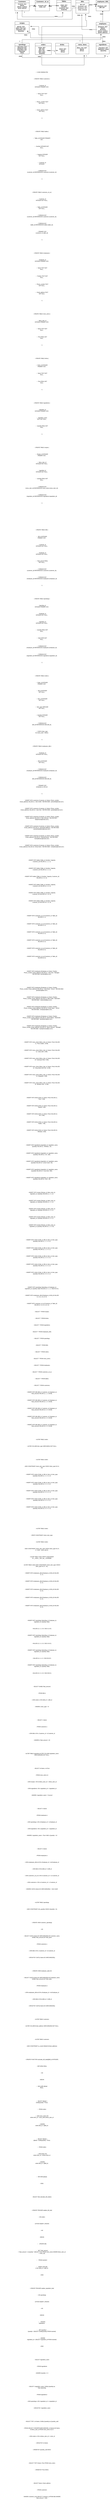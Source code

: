 <mxfile version="20.8.5" type="device"><diagram id="4mJJ38J8oj3ZnjuKQN3b" name="Page-1"><mxGraphModel dx="1898" dy="616" grid="1" gridSize="10" guides="1" tooltips="1" connect="1" arrows="1" fold="1" page="1" pageScale="1" pageWidth="827" pageHeight="1169" math="0" shadow="0"><root><mxCell id="0"/><mxCell id="1" parent="0"/><mxCell id="eac48adUFRWeY9ssKOBu-45" style="edgeStyle=orthogonalEdgeStyle;rounded=0;orthogonalLoop=1;jettySize=auto;html=1;entryX=0;entryY=0.5;entryDx=0;entryDy=0;fontSize=10;" edge="1" parent="1" source="eac48adUFRWeY9ssKOBu-2" target="eac48adUFRWeY9ssKOBu-14"><mxGeometry relative="1" as="geometry"/></mxCell><mxCell id="eac48adUFRWeY9ssKOBu-2" value="Customers" style="swimlane;whiteSpace=wrap;html=1;" vertex="1" parent="1"><mxGeometry x="10" y="20" width="120" height="90" as="geometry"/></mxCell><mxCell id="eac48adUFRWeY9ssKOBu-19" value="&lt;font style=&quot;&quot;&gt;&lt;b&gt;[Customer_id] p&lt;/b&gt;&lt;br&gt;&lt;span style=&quot;font-size: 10px;&quot;&gt;&lt;b&gt;[Name]&lt;br&gt;&lt;/b&gt;&lt;/span&gt;&lt;b&gt;&lt;font style=&quot;font-size: 10px;&quot;&gt;[Phone_number]&lt;br&gt;&lt;/font&gt;[Email_address]&lt;/b&gt;&lt;br&gt;&lt;/font&gt;" style="text;html=1;align=center;verticalAlign=middle;resizable=0;points=[];autosize=1;strokeColor=none;fillColor=none;fontSize=9;" vertex="1" parent="eac48adUFRWeY9ssKOBu-2"><mxGeometry x="10" y="20" width="100" height="60" as="geometry"/></mxCell><mxCell id="eac48adUFRWeY9ssKOBu-99" style="edgeStyle=orthogonalEdgeStyle;rounded=0;orthogonalLoop=1;jettySize=auto;html=1;fontSize=10;entryX=0.349;entryY=1.035;entryDx=0;entryDy=0;entryPerimeter=0;" edge="1" parent="1" source="eac48adUFRWeY9ssKOBu-3" target="eac48adUFRWeY9ssKOBu-24"><mxGeometry relative="1" as="geometry"><mxPoint x="70" y="320" as="targetPoint"/><Array as="points"><mxPoint x="70" y="350"/><mxPoint x="730" y="350"/></Array></mxGeometry></mxCell><mxCell id="eac48adUFRWeY9ssKOBu-3" value="spendings" style="swimlane;whiteSpace=wrap;html=1;" vertex="1" parent="1"><mxGeometry x="10" y="380" width="120" height="90" as="geometry"/></mxCell><mxCell id="eac48adUFRWeY9ssKOBu-30" value="&lt;b&gt;[Spending_id] P&lt;br&gt;[Employee_id] F&lt;br&gt;[Ingredient_id] F&lt;br&gt;[Quantity]&lt;br&gt;[Date]&lt;br&gt;&lt;/b&gt;" style="text;html=1;align=center;verticalAlign=middle;resizable=0;points=[];autosize=1;strokeColor=none;fillColor=none;fontSize=10;" vertex="1" parent="eac48adUFRWeY9ssKOBu-3"><mxGeometry x="10" y="20" width="100" height="70" as="geometry"/></mxCell><mxCell id="eac48adUFRWeY9ssKOBu-1" value="recipes" style="swimlane;whiteSpace=wrap;html=1;" vertex="1" parent="1"><mxGeometry x="10" y="200" width="120" height="100" as="geometry"/></mxCell><mxCell id="eac48adUFRWeY9ssKOBu-4" value="orders" style="swimlane;whiteSpace=wrap;html=1;" vertex="1" parent="1"><mxGeometry x="180" y="380" width="135" height="95" as="geometry"/></mxCell><mxCell id="eac48adUFRWeY9ssKOBu-28" value="&lt;b&gt;[Order_id] P&lt;br&gt;[Bill_id] F&lt;br&gt;[Item_id] F&lt;br&gt;[Item_type]&lt;br&gt;[Quantity]&lt;br&gt;&lt;/b&gt;" style="text;html=1;align=center;verticalAlign=middle;resizable=0;points=[];autosize=1;strokeColor=none;fillColor=none;fontSize=10;" vertex="1" parent="eac48adUFRWeY9ssKOBu-4"><mxGeometry x="15" y="25" width="80" height="70" as="geometry"/></mxCell><mxCell id="eac48adUFRWeY9ssKOBu-80" value="&lt;b&gt;many&lt;/b&gt;" style="text;html=1;strokeColor=none;fillColor=none;align=center;verticalAlign=middle;whiteSpace=wrap;rounded=0;fontSize=10;" vertex="1" parent="eac48adUFRWeY9ssKOBu-4"><mxGeometry x="95" y="30" width="40" height="60" as="geometry"/></mxCell><mxCell id="eac48adUFRWeY9ssKOBu-8" value="drinks" style="swimlane;whiteSpace=wrap;html=1;" vertex="1" parent="1"><mxGeometry x="350" y="380" width="110" height="90" as="geometry"/></mxCell><mxCell id="eac48adUFRWeY9ssKOBu-82" value="&lt;b&gt;1&lt;/b&gt;" style="text;html=1;strokeColor=none;fillColor=none;align=center;verticalAlign=middle;whiteSpace=wrap;rounded=0;fontSize=10;" vertex="1" parent="eac48adUFRWeY9ssKOBu-8"><mxGeometry x="-30" y="50" width="40" height="35" as="geometry"/></mxCell><mxCell id="eac48adUFRWeY9ssKOBu-57" style="edgeStyle=orthogonalEdgeStyle;rounded=0;orthogonalLoop=1;jettySize=auto;html=1;exitX=0.5;exitY=0;exitDx=0;exitDy=0;fontSize=10;" edge="1" parent="1" source="eac48adUFRWeY9ssKOBu-9"><mxGeometry relative="1" as="geometry"><mxPoint x="140" y="240" as="targetPoint"/><Array as="points"><mxPoint x="575" y="310"/><mxPoint x="210" y="310"/><mxPoint x="210" y="240"/></Array></mxGeometry></mxCell><mxCell id="eac48adUFRWeY9ssKOBu-9" value="menu_items" style="swimlane;whiteSpace=wrap;html=1;" vertex="1" parent="1"><mxGeometry x="520" y="380" width="110" height="90" as="geometry"/></mxCell><mxCell id="eac48adUFRWeY9ssKOBu-66" style="edgeStyle=orthogonalEdgeStyle;rounded=0;orthogonalLoop=1;jettySize=auto;html=1;exitX=0.5;exitY=0;exitDx=0;exitDy=0;fontSize=10;entryX=1.07;entryY=0.744;entryDx=0;entryDy=0;entryPerimeter=0;" edge="1" parent="1" source="eac48adUFRWeY9ssKOBu-10" target="eac48adUFRWeY9ssKOBu-29"><mxGeometry relative="1" as="geometry"><mxPoint x="100" y="320" as="targetPoint"/><Array as="points"><mxPoint x="745" y="335"/><mxPoint x="140" y="335"/><mxPoint x="140" y="290"/><mxPoint x="117" y="290"/></Array></mxGeometry></mxCell><mxCell id="eac48adUFRWeY9ssKOBu-10" value="ingredients" style="swimlane;whiteSpace=wrap;html=1;" vertex="1" parent="1"><mxGeometry x="690" y="380" width="110" height="90" as="geometry"/></mxCell><mxCell id="eac48adUFRWeY9ssKOBu-118" style="edgeStyle=orthogonalEdgeStyle;rounded=0;orthogonalLoop=1;jettySize=auto;html=1;entryX=0.5;entryY=1;entryDx=0;entryDy=0;fontSize=10;" edge="1" parent="1" source="eac48adUFRWeY9ssKOBu-11" target="eac48adUFRWeY9ssKOBu-12"><mxGeometry relative="1" as="geometry"/></mxCell><mxCell id="eac48adUFRWeY9ssKOBu-11" value="employees" style="swimlane;whiteSpace=wrap;html=1;" vertex="1" parent="1"><mxGeometry x="690" y="205" width="110" height="95" as="geometry"/></mxCell><mxCell id="eac48adUFRWeY9ssKOBu-24" value="&lt;b&gt;[Employee_id] P&lt;br&gt;[Name]&lt;br&gt;[Position]&lt;br&gt;[Phone_number]&lt;br&gt;[Email_address]&lt;br&gt;&lt;/b&gt;" style="text;html=1;align=center;verticalAlign=middle;resizable=0;points=[];autosize=1;strokeColor=none;fillColor=none;fontSize=10;" vertex="1" parent="eac48adUFRWeY9ssKOBu-11"><mxGeometry x="5" y="26" width="100" height="70" as="geometry"/></mxCell><mxCell id="eac48adUFRWeY9ssKOBu-12" value="employees_bills" style="swimlane;whiteSpace=wrap;html=1;" vertex="1" parent="1"><mxGeometry x="690" y="20" width="110" height="90" as="geometry"/></mxCell><mxCell id="eac48adUFRWeY9ssKOBu-25" value="&lt;b&gt;[Employee_id] F&lt;br&gt;[Bill_id] F&lt;br&gt;&lt;/b&gt;" style="text;html=1;align=center;verticalAlign=middle;resizable=0;points=[];autosize=1;strokeColor=none;fillColor=none;fontSize=10;" vertex="1" parent="eac48adUFRWeY9ssKOBu-12"><mxGeometry y="35" width="100" height="40" as="geometry"/></mxCell><mxCell id="eac48adUFRWeY9ssKOBu-108" style="edgeStyle=orthogonalEdgeStyle;rounded=0;orthogonalLoop=1;jettySize=auto;html=1;exitX=1;exitY=0.5;exitDx=0;exitDy=0;entryX=-0.036;entryY=0.519;entryDx=0;entryDy=0;entryPerimeter=0;fontSize=10;startArrow=none;" edge="1" parent="1" source="eac48adUFRWeY9ssKOBu-111" target="eac48adUFRWeY9ssKOBu-25"><mxGeometry relative="1" as="geometry"/></mxCell><mxCell id="eac48adUFRWeY9ssKOBu-13" value="Bills" style="swimlane;whiteSpace=wrap;html=1;" vertex="1" parent="1"><mxGeometry x="520" y="20" width="110" height="110" as="geometry"/></mxCell><mxCell id="eac48adUFRWeY9ssKOBu-16" value="&lt;font style=&quot;&quot;&gt;&lt;font style=&quot;font-size: 8px;&quot; size=&quot;1&quot;&gt;[&lt;/font&gt;&lt;b style=&quot;font-size: 9px;&quot;&gt;Bill_id&lt;/b&gt;&lt;font style=&quot;font-size: 10px;&quot;&gt;] &lt;/font&gt;&lt;font size=&quot;1&quot; style=&quot;&quot;&gt;&lt;b&gt;P&lt;/b&gt;&lt;/font&gt;&lt;br&gt;&lt;font style=&quot;font-size: 10px;&quot;&gt;[&lt;b style=&quot;font-size: 10px;&quot;&gt;Customer_id&lt;/b&gt;] &lt;/font&gt;&lt;font size=&quot;1&quot; style=&quot;&quot;&gt;&lt;b&gt;F&lt;/b&gt;&lt;/font&gt;&lt;font style=&quot;&quot;&gt;&lt;br&gt;&lt;/font&gt;&lt;b style=&quot;font-size: 8px;&quot;&gt;&lt;font style=&quot;font-size: 10px;&quot;&gt;[Employee_id] F&lt;br&gt;&lt;/font&gt;&lt;/b&gt;&lt;font size=&quot;1&quot;&gt;&lt;b&gt;[Total_amount]&lt;/b&gt;&lt;/font&gt;&lt;br&gt;&lt;br&gt;&lt;/font&gt;" style="text;html=1;align=center;verticalAlign=middle;resizable=0;points=[];autosize=1;strokeColor=none;fillColor=none;" vertex="1" parent="eac48adUFRWeY9ssKOBu-13"><mxGeometry x="5" y="20" width="100" height="90" as="geometry"/></mxCell><mxCell id="eac48adUFRWeY9ssKOBu-14" value="Customers_sit_at" style="swimlane;whiteSpace=wrap;html=1;" vertex="1" parent="1"><mxGeometry x="180" y="20" width="120" height="90" as="geometry"/></mxCell><mxCell id="eac48adUFRWeY9ssKOBu-72" style="edgeStyle=orthogonalEdgeStyle;rounded=0;orthogonalLoop=1;jettySize=auto;html=1;entryX=1.038;entryY=0.397;entryDx=0;entryDy=0;entryPerimeter=0;fontSize=10;" edge="1" parent="1" source="eac48adUFRWeY9ssKOBu-15" target="eac48adUFRWeY9ssKOBu-21"><mxGeometry relative="1" as="geometry"/></mxCell><mxCell id="eac48adUFRWeY9ssKOBu-15" value="Tables" style="swimlane;whiteSpace=wrap;html=1;startSize=20;" vertex="1" parent="1"><mxGeometry x="360" y="20" width="120" height="90" as="geometry"/></mxCell><mxCell id="eac48adUFRWeY9ssKOBu-21" value="&lt;b style=&quot;border-color: var(--border-color); font-size: 9px;&quot;&gt;[Customer_id] F&lt;br&gt;&lt;/b&gt;&lt;b&gt;[Table_id] F&lt;/b&gt;" style="text;html=1;align=center;verticalAlign=middle;resizable=0;points=[];autosize=1;strokeColor=none;fillColor=none;fontSize=10;" vertex="1" parent="1"><mxGeometry x="190" y="50" width="100" height="40" as="geometry"/></mxCell><mxCell id="eac48adUFRWeY9ssKOBu-22" value="&lt;b&gt;[Table_id] P&lt;br&gt;[Number]&lt;br&gt;[Customer_id] F&lt;br&gt;[Capacity]&lt;br&gt;&lt;/b&gt;" style="text;html=1;align=center;verticalAlign=middle;resizable=0;points=[];autosize=1;strokeColor=none;fillColor=none;fontSize=10;" vertex="1" parent="1"><mxGeometry x="370" y="50" width="100" height="60" as="geometry"/></mxCell><mxCell id="eac48adUFRWeY9ssKOBu-23" value="&lt;b&gt;[Drink_id] P&lt;br&gt;[Name]&lt;br&gt;[Price]&lt;br&gt;&lt;/b&gt;" style="text;html=1;align=center;verticalAlign=middle;resizable=0;points=[];autosize=1;strokeColor=none;fillColor=none;fontSize=10;" vertex="1" parent="1"><mxGeometry x="370" y="415" width="80" height="50" as="geometry"/></mxCell><mxCell id="eac48adUFRWeY9ssKOBu-26" value="&lt;b&gt;[Ingredient_id] P&lt;br&gt;[Ingredient_name]&lt;br&gt;[Quantity]&lt;br&gt;&lt;/b&gt;" style="text;html=1;align=center;verticalAlign=middle;resizable=0;points=[];autosize=1;strokeColor=none;fillColor=none;fontSize=10;" vertex="1" parent="1"><mxGeometry x="695" y="405" width="110" height="50" as="geometry"/></mxCell><mxCell id="eac48adUFRWeY9ssKOBu-27" value="&lt;b&gt;[Menu_item_id] P&lt;br&gt;[Name]&lt;br&gt;[Price]&lt;br&gt;&lt;/b&gt;" style="text;html=1;align=center;verticalAlign=middle;resizable=0;points=[];autosize=1;strokeColor=none;fillColor=none;fontSize=10;" vertex="1" parent="1"><mxGeometry x="515" y="405" width="110" height="50" as="geometry"/></mxCell><mxCell id="eac48adUFRWeY9ssKOBu-29" value="&lt;b&gt;[Recipe_id] P&lt;br&gt;[Menu_item_id] F&lt;br&gt;[Ingredient_id] F&lt;br&gt;[Quantity]&lt;br&gt;&lt;/b&gt;" style="text;html=1;align=center;verticalAlign=middle;resizable=0;points=[];autosize=1;strokeColor=none;fillColor=none;fontSize=10;" vertex="1" parent="1"><mxGeometry x="10" y="230" width="100" height="60" as="geometry"/></mxCell><mxCell id="eac48adUFRWeY9ssKOBu-31" style="edgeStyle=orthogonalEdgeStyle;rounded=0;orthogonalLoop=1;jettySize=auto;html=1;fontSize=10;startArrow=none;" edge="1" parent="1" source="eac48adUFRWeY9ssKOBu-34"><mxGeometry relative="1" as="geometry"><mxPoint x="410" y="120" as="targetPoint"/><Array as="points"><mxPoint x="410" y="160"/></Array></mxGeometry></mxCell><mxCell id="eac48adUFRWeY9ssKOBu-33" value="" style="edgeStyle=orthogonalEdgeStyle;rounded=0;orthogonalLoop=1;jettySize=auto;html=1;fontSize=10;endArrow=none;" edge="1" parent="1" source="eac48adUFRWeY9ssKOBu-19"><mxGeometry relative="1" as="geometry"><mxPoint x="70.067" y="120" as="targetPoint"/><mxPoint x="70" y="100" as="sourcePoint"/><Array as="points"/></mxGeometry></mxCell><mxCell id="eac48adUFRWeY9ssKOBu-35" value="" style="edgeStyle=orthogonalEdgeStyle;rounded=0;orthogonalLoop=1;jettySize=auto;html=1;fontSize=10;startArrow=none;endArrow=none;" edge="1" parent="1" target="eac48adUFRWeY9ssKOBu-34"><mxGeometry relative="1" as="geometry"><mxPoint x="575" y="130" as="targetPoint"/><mxPoint x="70" y="140" as="sourcePoint"/><Array as="points"><mxPoint x="70" y="160"/></Array></mxGeometry></mxCell><mxCell id="eac48adUFRWeY9ssKOBu-34" value="&lt;b&gt;many&lt;/b&gt;" style="text;html=1;strokeColor=none;fillColor=none;align=center;verticalAlign=middle;whiteSpace=wrap;rounded=0;fontSize=10;" vertex="1" parent="1"><mxGeometry x="340" y="140" width="30" height="30" as="geometry"/></mxCell><mxCell id="eac48adUFRWeY9ssKOBu-49" value="&lt;b&gt;many&lt;/b&gt;" style="text;html=1;strokeColor=none;fillColor=none;align=center;verticalAlign=middle;whiteSpace=wrap;rounded=0;fontSize=10;" vertex="1" parent="1"><mxGeometry x="170" y="62.5" width="10" height="15" as="geometry"/></mxCell><mxCell id="eac48adUFRWeY9ssKOBu-52" value="&lt;b&gt;many&lt;/b&gt;" style="text;html=1;strokeColor=none;fillColor=none;align=center;verticalAlign=middle;whiteSpace=wrap;rounded=0;fontSize=10;" vertex="1" parent="1"><mxGeometry x="300" y="62.5" width="10" height="15" as="geometry"/></mxCell><mxCell id="eac48adUFRWeY9ssKOBu-53" style="edgeStyle=orthogonalEdgeStyle;rounded=0;orthogonalLoop=1;jettySize=auto;html=1;fontSize=10;startArrow=none;" edge="1" parent="1" source="eac48adUFRWeY9ssKOBu-54"><mxGeometry relative="1" as="geometry"><mxPoint x="570" y="140" as="targetPoint"/></mxGeometry></mxCell><mxCell id="eac48adUFRWeY9ssKOBu-55" value="&lt;b&gt;many&lt;/b&gt;" style="text;html=1;strokeColor=none;fillColor=none;align=center;verticalAlign=middle;whiteSpace=wrap;rounded=0;fontSize=10;" vertex="1" parent="1"><mxGeometry x="530" y="130" width="30" height="30" as="geometry"/></mxCell><mxCell id="eac48adUFRWeY9ssKOBu-56" value="" style="edgeStyle=orthogonalEdgeStyle;rounded=0;orthogonalLoop=1;jettySize=auto;html=1;fontSize=10;endArrow=none;" edge="1" parent="1" source="eac48adUFRWeY9ssKOBu-24" target="eac48adUFRWeY9ssKOBu-54"><mxGeometry relative="1" as="geometry"><mxPoint x="570" y="140" as="targetPoint"/><mxPoint x="695" y="265.067" as="sourcePoint"/></mxGeometry></mxCell><mxCell id="eac48adUFRWeY9ssKOBu-54" value="&lt;b&gt;many&lt;/b&gt;" style="text;html=1;strokeColor=none;fillColor=none;align=center;verticalAlign=middle;whiteSpace=wrap;rounded=0;fontSize=10;" vertex="1" parent="1"><mxGeometry x="630" y="250" width="30" height="30" as="geometry"/></mxCell><mxCell id="eac48adUFRWeY9ssKOBu-58" value="&lt;b&gt;1&lt;/b&gt;" style="text;html=1;strokeColor=none;fillColor=none;align=center;verticalAlign=middle;whiteSpace=wrap;rounded=0;fontSize=10;" vertex="1" parent="1"><mxGeometry x="540" y="350" width="30" height="20" as="geometry"/></mxCell><mxCell id="eac48adUFRWeY9ssKOBu-61" value="&lt;b&gt;many&lt;/b&gt;" style="text;html=1;strokeColor=none;fillColor=none;align=center;verticalAlign=middle;whiteSpace=wrap;rounded=0;fontSize=10;" vertex="1" parent="1"><mxGeometry x="150" y="245" width="30" height="30" as="geometry"/></mxCell><mxCell id="eac48adUFRWeY9ssKOBu-68" value="" style="edgeStyle=orthogonalEdgeStyle;rounded=0;orthogonalLoop=1;jettySize=auto;html=1;fontSize=10;startArrow=none;endArrow=none;" edge="1" parent="1"><mxGeometry relative="1" as="geometry"><mxPoint x="70" y="110" as="targetPoint"/><mxPoint x="70.067" y="140" as="sourcePoint"/><Array as="points"/></mxGeometry></mxCell><mxCell id="eac48adUFRWeY9ssKOBu-69" value="&lt;b&gt;1&lt;/b&gt;" style="text;html=1;strokeColor=none;fillColor=none;align=center;verticalAlign=middle;whiteSpace=wrap;rounded=0;fontSize=10;" vertex="1" parent="1"><mxGeometry x="120" y="62.5" width="30" height="20" as="geometry"/></mxCell><mxCell id="eac48adUFRWeY9ssKOBu-73" style="edgeStyle=orthogonalEdgeStyle;rounded=0;orthogonalLoop=1;jettySize=auto;html=1;fontSize=10;" edge="1" parent="1" source="eac48adUFRWeY9ssKOBu-28"><mxGeometry relative="1" as="geometry"><mxPoint x="590" y="480" as="targetPoint"/><Array as="points"><mxPoint x="235" y="563"/><mxPoint x="590" y="563"/></Array></mxGeometry></mxCell><mxCell id="eac48adUFRWeY9ssKOBu-74" value="&lt;b&gt;many&lt;/b&gt;" style="text;html=1;strokeColor=none;fillColor=none;align=center;verticalAlign=middle;whiteSpace=wrap;rounded=0;fontSize=10;" vertex="1" parent="1"><mxGeometry x="200" y="475" width="30" height="30" as="geometry"/></mxCell><mxCell id="eac48adUFRWeY9ssKOBu-75" value="&lt;b&gt;1&lt;/b&gt;" style="text;html=1;strokeColor=none;fillColor=none;align=center;verticalAlign=middle;whiteSpace=wrap;rounded=0;fontSize=10;" vertex="1" parent="1"><mxGeometry x="595" y="475" width="30" height="20" as="geometry"/></mxCell><mxCell id="eac48adUFRWeY9ssKOBu-79" style="edgeStyle=orthogonalEdgeStyle;rounded=0;orthogonalLoop=1;jettySize=auto;html=1;entryX=-0.029;entryY=0.518;entryDx=0;entryDy=0;entryPerimeter=0;fontSize=10;" edge="1" parent="1" source="eac48adUFRWeY9ssKOBu-28" target="eac48adUFRWeY9ssKOBu-23"><mxGeometry relative="1" as="geometry"><Array as="points"><mxPoint x="300" y="441"/><mxPoint x="300" y="441"/></Array></mxGeometry></mxCell><mxCell id="eac48adUFRWeY9ssKOBu-83" style="edgeStyle=orthogonalEdgeStyle;rounded=0;orthogonalLoop=1;jettySize=auto;html=1;fontSize=10;entryX=0.773;entryY=1.067;entryDx=0;entryDy=0;entryPerimeter=0;startArrow=none;" edge="1" parent="1" source="eac48adUFRWeY9ssKOBu-84" target="eac48adUFRWeY9ssKOBu-16"><mxGeometry relative="1" as="geometry"><mxPoint x="600" y="150" as="targetPoint"/><Array as="points"><mxPoint x="235" y="240"/><mxPoint x="610" y="240"/><mxPoint x="610" y="190"/><mxPoint x="602" y="190"/></Array></mxGeometry></mxCell><mxCell id="eac48adUFRWeY9ssKOBu-84" value="&lt;b&gt;1&lt;/b&gt;" style="text;html=1;strokeColor=none;fillColor=none;align=center;verticalAlign=middle;whiteSpace=wrap;rounded=0;fontSize=10;" vertex="1" parent="1"><mxGeometry x="215" y="360" width="40" height="20" as="geometry"/></mxCell><mxCell id="eac48adUFRWeY9ssKOBu-89" value="&lt;b&gt;many&lt;/b&gt;" style="text;html=1;strokeColor=none;fillColor=none;align=center;verticalAlign=middle;whiteSpace=wrap;rounded=0;fontSize=10;" vertex="1" parent="1"><mxGeometry x="620" y="140" width="30" height="30" as="geometry"/></mxCell><mxCell id="eac48adUFRWeY9ssKOBu-94" style="edgeStyle=orthogonalEdgeStyle;rounded=0;orthogonalLoop=1;jettySize=auto;html=1;fontSize=10;" edge="1" parent="1" source="eac48adUFRWeY9ssKOBu-16"><mxGeometry relative="1" as="geometry"><mxPoint x="30" y="120" as="targetPoint"/><Array as="points"><mxPoint x="490" y="85"/><mxPoint x="490" y="180"/></Array></mxGeometry></mxCell><mxCell id="eac48adUFRWeY9ssKOBu-95" value="&lt;b&gt;many&lt;/b&gt;" style="text;html=1;strokeColor=none;fillColor=none;align=center;verticalAlign=middle;whiteSpace=wrap;rounded=0;fontSize=10;" vertex="1" parent="1"><mxGeometry x="480" y="52.5" width="40" height="35" as="geometry"/></mxCell><mxCell id="eac48adUFRWeY9ssKOBu-98" value="&lt;b&gt;1&lt;/b&gt;" style="text;html=1;strokeColor=none;fillColor=none;align=center;verticalAlign=middle;whiteSpace=wrap;rounded=0;fontSize=10;" vertex="1" parent="1"><mxGeometry y="110" width="30" height="30" as="geometry"/></mxCell><mxCell id="eac48adUFRWeY9ssKOBu-100" value="&lt;b&gt;1&lt;/b&gt;" style="text;html=1;strokeColor=none;fillColor=none;align=center;verticalAlign=middle;whiteSpace=wrap;rounded=0;fontSize=10;" vertex="1" parent="1"><mxGeometry x="30" y="352.5" width="40" height="20" as="geometry"/></mxCell><mxCell id="eac48adUFRWeY9ssKOBu-101" value="&lt;b&gt;many&lt;/b&gt;" style="text;html=1;strokeColor=none;fillColor=none;align=center;verticalAlign=middle;whiteSpace=wrap;rounded=0;fontSize=10;" vertex="1" parent="1"><mxGeometry x="740" y="310" width="30" height="30" as="geometry"/></mxCell><mxCell id="eac48adUFRWeY9ssKOBu-102" value="&lt;b&gt;many&lt;/b&gt;" style="text;html=1;strokeColor=none;fillColor=none;align=center;verticalAlign=middle;whiteSpace=wrap;rounded=0;fontSize=10;" vertex="1" parent="1"><mxGeometry x="80" y="300" width="40" height="20" as="geometry"/></mxCell><mxCell id="eac48adUFRWeY9ssKOBu-104" style="edgeStyle=orthogonalEdgeStyle;rounded=0;orthogonalLoop=1;jettySize=auto;html=1;fontSize=10;" edge="1" parent="1" source="eac48adUFRWeY9ssKOBu-30"><mxGeometry relative="1" as="geometry"><mxPoint x="764.103" y="480" as="targetPoint"/><Array as="points"><mxPoint x="70" y="500"/><mxPoint x="764" y="500"/></Array></mxGeometry></mxCell><mxCell id="eac48adUFRWeY9ssKOBu-110" value="" style="edgeStyle=orthogonalEdgeStyle;rounded=0;orthogonalLoop=1;jettySize=auto;html=1;exitX=1;exitY=0.5;exitDx=0;exitDy=0;entryX=-0.036;entryY=0.519;entryDx=0;entryDy=0;entryPerimeter=0;fontSize=10;endArrow=none;" edge="1" parent="1" source="eac48adUFRWeY9ssKOBu-13" target="eac48adUFRWeY9ssKOBu-109"><mxGeometry relative="1" as="geometry"><mxPoint x="630" y="75" as="sourcePoint"/><mxPoint x="686.4" y="75.76" as="targetPoint"/></mxGeometry></mxCell><mxCell id="eac48adUFRWeY9ssKOBu-109" value="&lt;b&gt;many&lt;/b&gt;" style="text;html=1;strokeColor=none;fillColor=none;align=center;verticalAlign=middle;whiteSpace=wrap;rounded=0;fontSize=10;" vertex="1" parent="1"><mxGeometry x="630" y="42.5" width="30" height="30" as="geometry"/></mxCell><mxCell id="eac48adUFRWeY9ssKOBu-112" value="" style="edgeStyle=orthogonalEdgeStyle;rounded=0;orthogonalLoop=1;jettySize=auto;html=1;exitX=1;exitY=0.5;exitDx=0;exitDy=0;entryX=-0.036;entryY=0.519;entryDx=0;entryDy=0;entryPerimeter=0;fontSize=10;startArrow=none;endArrow=none;" edge="1" parent="1" source="eac48adUFRWeY9ssKOBu-109" target="eac48adUFRWeY9ssKOBu-111"><mxGeometry relative="1" as="geometry"><mxPoint x="660" y="57.5" as="sourcePoint"/><mxPoint x="686.4" y="75.76" as="targetPoint"/></mxGeometry></mxCell><mxCell id="eac48adUFRWeY9ssKOBu-111" value="&lt;b&gt;many&lt;/b&gt;" style="text;html=1;strokeColor=none;fillColor=none;align=center;verticalAlign=middle;whiteSpace=wrap;rounded=0;fontSize=10;" vertex="1" parent="1"><mxGeometry x="670" y="40" width="30" height="30" as="geometry"/></mxCell><mxCell id="eac48adUFRWeY9ssKOBu-113" value="&lt;b&gt;1&lt;/b&gt;" style="text;html=1;strokeColor=none;fillColor=none;align=center;verticalAlign=middle;whiteSpace=wrap;rounded=0;fontSize=10;" vertex="1" parent="1"><mxGeometry x="70" y="110" width="40" height="20" as="geometry"/></mxCell><mxCell id="eac48adUFRWeY9ssKOBu-114" value="&lt;b&gt;many&lt;/b&gt;" style="text;html=1;strokeColor=none;fillColor=none;align=center;verticalAlign=middle;whiteSpace=wrap;rounded=0;fontSize=10;" vertex="1" parent="1"><mxGeometry x="350" y="50" width="30" height="30" as="geometry"/></mxCell><mxCell id="eac48adUFRWeY9ssKOBu-115" value="&lt;b&gt;1&lt;/b&gt;" style="text;html=1;strokeColor=none;fillColor=none;align=center;verticalAlign=middle;whiteSpace=wrap;rounded=0;fontSize=10;" vertex="1" parent="1"><mxGeometry x="765" y="472.5" width="40" height="35" as="geometry"/></mxCell><mxCell id="eac48adUFRWeY9ssKOBu-116" value="&lt;b&gt;many&lt;/b&gt;" style="text;html=1;strokeColor=none;fillColor=none;align=center;verticalAlign=middle;whiteSpace=wrap;rounded=0;fontSize=10;" vertex="1" parent="1"><mxGeometry x="40" y="472.5" width="30" height="30" as="geometry"/></mxCell><mxCell id="eac48adUFRWeY9ssKOBu-117" value="&lt;b&gt;many&lt;/b&gt;" style="text;html=1;strokeColor=none;fillColor=none;align=center;verticalAlign=middle;whiteSpace=wrap;rounded=0;fontSize=10;" vertex="1" parent="1"><mxGeometry x="735" y="345" width="40" height="35" as="geometry"/></mxCell><mxCell id="eac48adUFRWeY9ssKOBu-119" value="&lt;b&gt;many&lt;/b&gt;" style="text;html=1;strokeColor=none;fillColor=none;align=center;verticalAlign=middle;whiteSpace=wrap;rounded=0;fontSize=10;" vertex="1" parent="1"><mxGeometry x="720" y="120" width="30" height="30" as="geometry"/></mxCell><mxCell id="eac48adUFRWeY9ssKOBu-120" value="&lt;b&gt;1&lt;/b&gt;" style="text;html=1;strokeColor=none;fillColor=none;align=center;verticalAlign=middle;whiteSpace=wrap;rounded=0;fontSize=10;" vertex="1" parent="1"><mxGeometry x="710" y="185" width="40" height="20" as="geometry"/></mxCell><mxCell id="eac48adUFRWeY9ssKOBu-122" value="&lt;p class=&quot;MsoNormal&quot;&gt;----create database Bar&lt;/p&gt;&lt;br/&gt;&lt;br/&gt;&lt;p class=&quot;MsoNormal&quot;&gt;--CREATE TABLE customers (&lt;/p&gt;&lt;br/&gt;&lt;br/&gt;&lt;p class=&quot;MsoNormal&quot;&gt;--&amp;nbsp; Customer_id&lt;br/&gt;INTEGER PRIMARY KEY,&lt;/p&gt;&lt;br/&gt;&lt;br/&gt;&lt;p class=&quot;MsoNormal&quot;&gt;--&amp;nbsp; Name TEXT NOT&lt;br/&gt;NULL,&lt;/p&gt;&lt;br/&gt;&lt;br/&gt;&lt;p class=&quot;MsoNormal&quot;&gt;--&amp;nbsp; Phone_number TEXT&lt;br/&gt;NOT NULL,&lt;/p&gt;&lt;br/&gt;&lt;br/&gt;&lt;p class=&quot;MsoNormal&quot;&gt;--&amp;nbsp; Email_address TEXT&lt;br/&gt;NOT NULL&lt;/p&gt;&lt;br/&gt;&lt;br/&gt;&lt;p class=&quot;MsoNormal&quot;&gt;--);&lt;/p&gt;&lt;br/&gt;&lt;br/&gt;&lt;p class=&quot;MsoNormal&quot;&gt;&amp;nbsp;&lt;/p&gt;&lt;br/&gt;&lt;br/&gt;&lt;p class=&quot;MsoNormal&quot;&gt;--CREATE TABLE tables (&lt;/p&gt;&lt;br/&gt;&lt;br/&gt;&lt;p class=&quot;MsoNormal&quot;&gt;--&amp;nbsp; Table_id INTEGER PRIMARY&lt;br/&gt;KEY,&lt;/p&gt;&lt;br/&gt;&lt;br/&gt;&lt;p class=&quot;MsoNormal&quot;&gt;--&amp;nbsp; Number INTEGER NOT&lt;br/&gt;NULL,&lt;/p&gt;&lt;br/&gt;&lt;br/&gt;&lt;p class=&quot;MsoNormal&quot;&gt;--&amp;nbsp; Capacity INTEGER&lt;br/&gt;NOT NULL,&lt;/p&gt;&lt;br/&gt;&lt;br/&gt;&lt;p class=&quot;MsoNormal&quot;&gt;--&amp;nbsp; Customer_id&lt;br/&gt;INTEGER,&lt;/p&gt;&lt;br/&gt;&lt;br/&gt;&lt;p class=&quot;MsoNormal&quot;&gt;--&amp;nbsp; FOREIGN KEY&lt;br/&gt;(customer_id) REFERENCES customers (customer_id)&lt;/p&gt;&lt;br/&gt;&lt;br/&gt;&lt;p class=&quot;MsoNormal&quot;&gt;--);&lt;/p&gt;&lt;br/&gt;&lt;br/&gt;&lt;p class=&quot;MsoNormal&quot;&gt;&amp;nbsp;&lt;/p&gt;&lt;br/&gt;&lt;br/&gt;&lt;p class=&quot;MsoNormal&quot;&gt;--CREATE TABLE customers_sit_at (&lt;/p&gt;&lt;br/&gt;&lt;br/&gt;&lt;p class=&quot;MsoNormal&quot;&gt;--&amp;nbsp; Customer_id&lt;br/&gt;INTEGER NOT NULL,&lt;/p&gt;&lt;br/&gt;&lt;br/&gt;&lt;p class=&quot;MsoNormal&quot;&gt;--&amp;nbsp; Table_id INTEGER&lt;br/&gt;NOT NULL,&lt;/p&gt;&lt;br/&gt;&lt;br/&gt;&lt;p class=&quot;MsoNormal&quot;&gt;--&amp;nbsp; FOREIGN KEY&lt;br/&gt;(customer_id) REFERENCES customers (customer_id),&lt;/p&gt;&lt;br/&gt;&lt;br/&gt;&lt;p class=&quot;MsoNormal&quot;&gt;--&amp;nbsp; FOREIGN KEY&lt;br/&gt;(table_id) REFERENCES tables (table_id),&lt;/p&gt;&lt;br/&gt;&lt;br/&gt;&lt;p class=&quot;MsoNormal&quot;&gt;--&amp;nbsp; PRIMARY KEY&lt;br/&gt;(customer_id, table_id)&lt;/p&gt;&lt;br/&gt;&lt;br/&gt;&lt;p class=&quot;MsoNormal&quot;&gt;--);&lt;/p&gt;&lt;br/&gt;&lt;br/&gt;&lt;p class=&quot;MsoNormal&quot;&gt;&amp;nbsp;&lt;/p&gt;&lt;br/&gt;&lt;br/&gt;&lt;p class=&quot;MsoNormal&quot;&gt;--CREATE TABLE employees (&lt;/p&gt;&lt;br/&gt;&lt;br/&gt;&lt;p class=&quot;MsoNormal&quot;&gt;--&amp;nbsp; Employee_id&lt;br/&gt;INTEGER PRIMARY KEY,&lt;/p&gt;&lt;br/&gt;&lt;br/&gt;&lt;p class=&quot;MsoNormal&quot;&gt;--&amp;nbsp; Name TEXT NOT&lt;br/&gt;NULL,&lt;/p&gt;&lt;br/&gt;&lt;br/&gt;&lt;p class=&quot;MsoNormal&quot;&gt;--&amp;nbsp; Position TEXT NOT&lt;br/&gt;NULL,&lt;/p&gt;&lt;br/&gt;&lt;br/&gt;&lt;p class=&quot;MsoNormal&quot;&gt;--&amp;nbsp; Phone_number TEXT&lt;br/&gt;NOT NULL,&lt;/p&gt;&lt;br/&gt;&lt;br/&gt;&lt;p class=&quot;MsoNormal&quot;&gt;--&amp;nbsp; Email_address TEXT&lt;br/&gt;NOT NULL&lt;/p&gt;&lt;br/&gt;&lt;br/&gt;&lt;p class=&quot;MsoNormal&quot;&gt;--);&lt;/p&gt;&lt;br/&gt;&lt;br/&gt;&lt;p class=&quot;MsoNormal&quot;&gt;&amp;nbsp;&lt;/p&gt;&lt;br/&gt;&lt;br/&gt;&lt;p class=&quot;MsoNormal&quot;&gt;--CREATE TABLE menu_items (&lt;/p&gt;&lt;br/&gt;&lt;br/&gt;&lt;p class=&quot;MsoNormal&quot;&gt;--&amp;nbsp; Menu_item_id&lt;br/&gt;INTEGER PRIMARY KEY,&lt;/p&gt;&lt;br/&gt;&lt;br/&gt;&lt;p class=&quot;MsoNormal&quot;&gt;--&amp;nbsp; Name TEXT NOT&lt;br/&gt;NULL,&lt;/p&gt;&lt;br/&gt;&lt;br/&gt;&lt;p class=&quot;MsoNormal&quot;&gt;--&amp;nbsp; Price REAL NOT&lt;br/&gt;NULL&lt;/p&gt;&lt;br/&gt;&lt;br/&gt;&lt;p class=&quot;MsoNormal&quot;&gt;--);&lt;/p&gt;&lt;br/&gt;&lt;br/&gt;&lt;p class=&quot;MsoNormal&quot;&gt;&amp;nbsp;&lt;/p&gt;&lt;br/&gt;&lt;br/&gt;&lt;p class=&quot;MsoNormal&quot;&gt;--CREATE TABLE drinks (&lt;/p&gt;&lt;br/&gt;&lt;br/&gt;&lt;p class=&quot;MsoNormal&quot;&gt;--&amp;nbsp; Drink_id INTEGER&lt;br/&gt;PRIMARY KEY,&lt;/p&gt;&lt;br/&gt;&lt;br/&gt;&lt;p class=&quot;MsoNormal&quot;&gt;--&amp;nbsp; Name TEXT NOT&lt;br/&gt;NULL,&lt;/p&gt;&lt;br/&gt;&lt;br/&gt;&lt;p class=&quot;MsoNormal&quot;&gt;--&amp;nbsp; Price REAL NOT&lt;br/&gt;NULL&lt;/p&gt;&lt;br/&gt;&lt;br/&gt;&lt;p class=&quot;MsoNormal&quot;&gt;--);&lt;/p&gt;&lt;br/&gt;&lt;br/&gt;&lt;p class=&quot;MsoNormal&quot;&gt;&amp;nbsp;&lt;/p&gt;&lt;br/&gt;&lt;br/&gt;&lt;p class=&quot;MsoNormal&quot;&gt;--CREATE TABLE ingredients (&lt;/p&gt;&lt;br/&gt;&lt;br/&gt;&lt;p class=&quot;MsoNormal&quot;&gt;--&amp;nbsp; Ingredient_id&lt;br/&gt;INTEGER PRIMARY KEY,&lt;/p&gt;&lt;br/&gt;&lt;br/&gt;&lt;p class=&quot;MsoNormal&quot;&gt;--&amp;nbsp; Ingredient_name&lt;br/&gt;TEXT NOT NULL,&lt;/p&gt;&lt;br/&gt;&lt;br/&gt;&lt;p class=&quot;MsoNormal&quot;&gt;--&amp;nbsp; Quantity REAL NOT&lt;br/&gt;NULL&lt;/p&gt;&lt;br/&gt;&lt;br/&gt;&lt;p class=&quot;MsoNormal&quot;&gt;--);&lt;/p&gt;&lt;br/&gt;&lt;br/&gt;&lt;p class=&quot;MsoNormal&quot;&gt;&amp;nbsp;&lt;/p&gt;&lt;br/&gt;&lt;br/&gt;&lt;p class=&quot;MsoNormal&quot;&gt;--CREATE TABLE recipes (&lt;/p&gt;&lt;br/&gt;&lt;br/&gt;&lt;p class=&quot;MsoNormal&quot;&gt;--&amp;nbsp; Recipe_id INTEGER&lt;br/&gt;PRIMARY KEY,&lt;/p&gt;&lt;br/&gt;&lt;br/&gt;&lt;p class=&quot;MsoNormal&quot;&gt;--&amp;nbsp; Menu_item_id&lt;br/&gt;INTEGER NOT NULL,&lt;/p&gt;&lt;br/&gt;&lt;br/&gt;&lt;p class=&quot;MsoNormal&quot;&gt;--&amp;nbsp; Ingredient_id&lt;br/&gt;INTEGER NOT NULL,&lt;/p&gt;&lt;br/&gt;&lt;br/&gt;&lt;p class=&quot;MsoNormal&quot;&gt;--&amp;nbsp; Quantity REAL NOT&lt;br/&gt;NULL,&lt;/p&gt;&lt;br/&gt;&lt;br/&gt;&lt;p class=&quot;MsoNormal&quot;&gt;--&amp;nbsp; FOREIGN KEY&lt;br/&gt;(menu_item_id) REFERENCES menu_items (menu_item_id),&lt;/p&gt;&lt;br/&gt;&lt;br/&gt;&lt;p class=&quot;MsoNormal&quot;&gt;--&amp;nbsp; FOREIGN KEY&lt;br/&gt;(ingredient_id) REFERENCES ingredients (ingredient_id)&lt;/p&gt;&lt;br/&gt;&lt;br/&gt;&lt;p class=&quot;MsoNormal&quot;&gt;--);&lt;/p&gt;&lt;br/&gt;&lt;br/&gt;&lt;p class=&quot;MsoNormal&quot;&gt;&amp;nbsp;&lt;/p&gt;&lt;br/&gt;&lt;br/&gt;&lt;p class=&quot;MsoNormal&quot;&gt;&amp;nbsp;&lt;/p&gt;&lt;br/&gt;&lt;br/&gt;&lt;p class=&quot;MsoNormal&quot;&gt;&amp;nbsp;&lt;/p&gt;&lt;br/&gt;&lt;br/&gt;&lt;p class=&quot;MsoNormal&quot;&gt;--CREATE TABLE bills (&lt;/p&gt;&lt;br/&gt;&lt;br/&gt;&lt;p class=&quot;MsoNormal&quot;&gt;--&amp;nbsp; Bill_id INTEGER&lt;br/&gt;PRIMARY KEY,&lt;/p&gt;&lt;br/&gt;&lt;br/&gt;&lt;p class=&quot;MsoNormal&quot;&gt;--&amp;nbsp; Customer_id&lt;br/&gt;INTEGER NOT NULL,&lt;/p&gt;&lt;br/&gt;&lt;br/&gt;&lt;p class=&quot;MsoNormal&quot;&gt;--&amp;nbsp; Employee_id&lt;br/&gt;INTEGER NOT NULL,&lt;/p&gt;&lt;br/&gt;&lt;br/&gt;&lt;p class=&quot;MsoNormal&quot;&gt;--&amp;nbsp; Total_amount REAL&lt;br/&gt;NOT NULL,&lt;/p&gt;&lt;br/&gt;&lt;br/&gt;&lt;p class=&quot;MsoNormal&quot;&gt;--&amp;nbsp; FOREIGN KEY&lt;br/&gt;(customer_id) REFERENCES customers (customer_id),&lt;/p&gt;&lt;br/&gt;&lt;br/&gt;&lt;p class=&quot;MsoNormal&quot;&gt;--&amp;nbsp; FOREIGN KEY&lt;br/&gt;(employee_id) REFERENCES employees (employee_id)&lt;/p&gt;&lt;br/&gt;&lt;br/&gt;&lt;p class=&quot;MsoNormal&quot;&gt;--);&lt;/p&gt;&lt;br/&gt;&lt;br/&gt;&lt;p class=&quot;MsoNormal&quot;&gt;&amp;nbsp;&lt;/p&gt;&lt;br/&gt;&lt;br/&gt;&lt;p class=&quot;MsoNormal&quot;&gt;--CREATE TABLE spendings (&lt;/p&gt;&lt;br/&gt;&lt;br/&gt;&lt;p class=&quot;MsoNormal&quot;&gt;--&amp;nbsp; Spending_id&lt;br/&gt;INTEGER PRIMARY KEY,&lt;/p&gt;&lt;br/&gt;&lt;br/&gt;&lt;p class=&quot;MsoNormal&quot;&gt;--&amp;nbsp; Employee_id&lt;br/&gt;INTEGER NOT NULL,&lt;/p&gt;&lt;br/&gt;&lt;br/&gt;&lt;p class=&quot;MsoNormal&quot;&gt;--&amp;nbsp; Ingredient_id&lt;br/&gt;INTEGER NOT NULL,&lt;/p&gt;&lt;br/&gt;&lt;br/&gt;&lt;p class=&quot;MsoNormal&quot;&gt;--&amp;nbsp; Quantity REAL NOT&lt;br/&gt;NULL,&lt;/p&gt;&lt;br/&gt;&lt;br/&gt;&lt;p class=&quot;MsoNormal&quot;&gt;--&amp;nbsp; Date DATE NOT&lt;br/&gt;NULL,&lt;/p&gt;&lt;br/&gt;&lt;br/&gt;&lt;p class=&quot;MsoNormal&quot;&gt;--&amp;nbsp; FOREIGN KEY&lt;br/&gt;(employee_id) REFERENCES employees (employee_id),&lt;/p&gt;&lt;br/&gt;&lt;br/&gt;&lt;p class=&quot;MsoNormal&quot;&gt;--&amp;nbsp; FOREIGN KEY&lt;br/&gt;(ingredient_id) REFERENCES ingredients (ingredient_id)&lt;/p&gt;&lt;br/&gt;&lt;br/&gt;&lt;p class=&quot;MsoNormal&quot;&gt;--);&lt;/p&gt;&lt;br/&gt;&lt;br/&gt;&lt;p class=&quot;MsoNormal&quot;&gt;&amp;nbsp;&lt;/p&gt;&lt;br/&gt;&lt;br/&gt;&lt;p class=&quot;MsoNormal&quot;&gt;--CREATE TABLE orders (&lt;/p&gt;&lt;br/&gt;&lt;br/&gt;&lt;p class=&quot;MsoNormal&quot;&gt;--&amp;nbsp; Order_id INTEGER&lt;br/&gt;PRIMARY KEY,&lt;/p&gt;&lt;br/&gt;&lt;br/&gt;&lt;p class=&quot;MsoNormal&quot;&gt;--&amp;nbsp; Bill_id INTEGER&lt;br/&gt;NOT NULL,&lt;/p&gt;&lt;br/&gt;&lt;br/&gt;&lt;p class=&quot;MsoNormal&quot;&gt;--&amp;nbsp; Item_id INTEGER&lt;br/&gt;NOT NULL,&lt;/p&gt;&lt;br/&gt;&lt;br/&gt;&lt;p class=&quot;MsoNormal&quot;&gt;--&amp;nbsp; Item_type VARCHAR&lt;br/&gt;NOT NULL,&lt;/p&gt;&lt;br/&gt;&lt;br/&gt;&lt;p class=&quot;MsoNormal&quot;&gt;--&amp;nbsp; Quantity INTEGER&lt;br/&gt;NOT NULL,&lt;/p&gt;&lt;br/&gt;&lt;br/&gt;&lt;p class=&quot;MsoNormal&quot;&gt;--&amp;nbsp; FOREIGN KEY&lt;br/&gt;(bill_id) REFERENCES bills (bill_id),&lt;/p&gt;&lt;br/&gt;&lt;br/&gt;&lt;p class=&quot;MsoNormal&quot;&gt;--&amp;nbsp; CHECK (item_type&lt;br/&gt;IN ('menu_item', 'drink'))&lt;/p&gt;&lt;br/&gt;&lt;br/&gt;&lt;p class=&quot;MsoNormal&quot;&gt;--);&lt;/p&gt;&lt;br/&gt;&lt;br/&gt;&lt;p class=&quot;MsoNormal&quot;&gt;--CREATE TABLE employees_bills (&lt;/p&gt;&lt;br/&gt;&lt;br/&gt;&lt;p class=&quot;MsoNormal&quot;&gt;--&amp;nbsp; Employee_id&lt;br/&gt;INTEGER NOT NULL,&lt;/p&gt;&lt;br/&gt;&lt;br/&gt;&lt;p class=&quot;MsoNormal&quot;&gt;--&amp;nbsp; Bill_id INTEGER&lt;br/&gt;NOT NULL,&lt;/p&gt;&lt;br/&gt;&lt;br/&gt;&lt;p class=&quot;MsoNormal&quot;&gt;--&amp;nbsp; FOREIGN KEY&lt;br/&gt;(employee_id) REFERENCES employees (employee_id),&lt;/p&gt;&lt;br/&gt;&lt;br/&gt;&lt;p class=&quot;MsoNormal&quot;&gt;--&amp;nbsp; FOREIGN KEY&lt;br/&gt;(bill_id) REFERENCES bills (bill_id),&lt;/p&gt;&lt;br/&gt;&lt;br/&gt;&lt;p class=&quot;MsoNormal&quot;&gt;--&amp;nbsp; PRIMARY KEY&lt;br/&gt;(employee_id, bill_id)&lt;/p&gt;&lt;br/&gt;&lt;br/&gt;&lt;p class=&quot;MsoNormal&quot;&gt;--);&lt;/p&gt;&lt;br/&gt;&lt;br/&gt;&lt;p class=&quot;MsoNormal&quot;&gt;--INSERT INTO customers (Customer_id, Name, Phone_number,&lt;br/&gt;Email_address) VALUES (1, 'John Smith', '555-555-5555', 'johnsmith@email.com');&lt;/p&gt;&lt;br/&gt;&lt;br/&gt;&lt;p class=&quot;MsoNormal&quot;&gt;--INSERT INTO customers (Customer_id, Name, Phone_number,&lt;br/&gt;Email_address) VALUES (2, 'Jane Doe', '555-555-5556', 'janedoe@email.com');&lt;/p&gt;&lt;br/&gt;&lt;br/&gt;&lt;p class=&quot;MsoNormal&quot;&gt;--INSERT INTO customers (Customer_id, Name, Phone_number,&lt;br/&gt;Email_address) VALUES (3, 'Bob Johnson', '555-555-5557',&lt;br/&gt;'bobjohnson@email.com');&lt;/p&gt;&lt;br/&gt;&lt;br/&gt;&lt;p class=&quot;MsoNormal&quot;&gt;--INSERT INTO customers (Customer_id, Name, Phone_number,&lt;br/&gt;Email_address) VALUES (4, 'Samantha Williams', '555-555-5558',&lt;br/&gt;'samanthawilliams@email.com');&lt;/p&gt;&lt;br/&gt;&lt;br/&gt;&lt;p class=&quot;MsoNormal&quot;&gt;--INSERT INTO customers (Customer_id, Name, Phone_number,&lt;br/&gt;Email_address) VALUES (5, 'Michael Brown', '555-555-5559',&lt;br/&gt;'michaelbrown@email.com');&lt;/p&gt;&lt;br/&gt;&lt;br/&gt;&lt;p class=&quot;MsoNormal&quot;&gt;--INSERT INTO customers (Customer_id, Name, Phone_number,&lt;br/&gt;Email_address) VALUES (6, 'Emily Davis', '555-555-5560', 'emilydavis@email.com');&lt;/p&gt;&lt;br/&gt;&lt;br/&gt;&lt;p class=&quot;MsoNormal&quot;&gt;&amp;nbsp;&lt;/p&gt;&lt;br/&gt;&lt;br/&gt;&lt;p class=&quot;MsoNormal&quot;&gt;--INSERT INTO tables (Table_id, Number, Capacity,&lt;br/&gt;Customer_id) VALUES (1, 1, 2, 1);&lt;/p&gt;&lt;br/&gt;&lt;br/&gt;&lt;p class=&quot;MsoNormal&quot;&gt;--INSERT INTO tables (Table_id, Number, Capacity,&lt;br/&gt;Customer_id) VALUES (2, 2, 4, 2);&lt;/p&gt;&lt;br/&gt;&lt;br/&gt;&lt;p class=&quot;MsoNormal&quot;&gt;--INSERT INTO tables (Table_id, Number, Capacity, Customer_id)&lt;br/&gt;VALUES (3, 3, 6, 3);&lt;/p&gt;&lt;br/&gt;&lt;br/&gt;&lt;p class=&quot;MsoNormal&quot;&gt;--INSERT INTO tables (Table_id, Number, Capacity,&lt;br/&gt;Customer_id) VALUES (4, 4, 8, 4);&lt;/p&gt;&lt;br/&gt;&lt;br/&gt;&lt;p class=&quot;MsoNormal&quot;&gt;--INSERT INTO tables (Table_id, Number, Capacity,&lt;br/&gt;Customer_id) VALUES (5, 5, 10, 5);&lt;/p&gt;&lt;br/&gt;&lt;br/&gt;&lt;p class=&quot;MsoNormal&quot;&gt;--INSERT INTO tables (Table_id, Number, Capacity,&lt;br/&gt;Customer_id) VALUES (6, 6, 12, 6);&lt;/p&gt;&lt;br/&gt;&lt;br/&gt;&lt;p class=&quot;MsoNormal&quot;&gt;&amp;nbsp;&lt;/p&gt;&lt;br/&gt;&lt;br/&gt;&lt;p class=&quot;MsoNormal&quot;&gt;--INSERT INTO customers_sit_at (Customer_id, Table_id)&lt;br/&gt;VALUES (1, 1);&lt;/p&gt;&lt;br/&gt;&lt;br/&gt;&lt;p class=&quot;MsoNormal&quot;&gt;--INSERT INTO customers_sit_at (Customer_id, Table_id)&lt;br/&gt;VALUES (2, 2);&lt;/p&gt;&lt;br/&gt;&lt;br/&gt;&lt;p class=&quot;MsoNormal&quot;&gt;--INSERT INTO customers_sit_at (Customer_id, Table_id)&lt;br/&gt;VALUES (3, 3);&lt;/p&gt;&lt;br/&gt;&lt;br/&gt;&lt;p class=&quot;MsoNormal&quot;&gt;--INSERT INTO customers_sit_at (Customer_id, Table_id)&lt;br/&gt;VALUES (4, 4);&lt;/p&gt;&lt;br/&gt;&lt;br/&gt;&lt;p class=&quot;MsoNormal&quot;&gt;--INSERT INTO customers_sit_at (Customer_id, Table_id)&lt;br/&gt;VALUES (5, 5);&lt;/p&gt;&lt;br/&gt;&lt;br/&gt;&lt;p class=&quot;MsoNormal&quot;&gt;--INSERT INTO customers_sit_at (Customer_id, Table_id)&lt;br/&gt;VALUES (6, 6);&lt;/p&gt;&lt;br/&gt;&lt;br/&gt;&lt;p class=&quot;MsoNormal&quot;&gt;&amp;nbsp;&lt;/p&gt;&lt;br/&gt;&lt;br/&gt;&lt;p class=&quot;MsoNormal&quot;&gt;--INSERT INTO employees (Employee_id, Name, Position,&lt;br/&gt;Phone_number, Email_address) VALUES (1, 'John Doe', 'Manager',&lt;br/&gt;'555-555-5561','johndoe@bar.com');&lt;/p&gt;&lt;br/&gt;&lt;br/&gt;&lt;p class=&quot;MsoNormal&quot;&gt;&amp;nbsp;&lt;/p&gt;&lt;br/&gt;&lt;br/&gt;&lt;p class=&quot;MsoNormal&quot;&gt;--INSERT INTO employees (Employee_id, Name, Position,&lt;br/&gt;Phone_number, Email_address) VALUES (2, 'Jane Davis', 'Server', '555-555-5562',&lt;br/&gt;'janedavis@bar.com');&lt;/p&gt;&lt;br/&gt;&lt;br/&gt;&lt;p class=&quot;MsoNormal&quot;&gt;--INSERT INTO employees (Employee_id, Name, Position,&lt;br/&gt;Phone_number, Email_address) VALUES (3, 'Mike Smith', 'Bartender',&lt;br/&gt;'555-555-5563', 'mikesmith@bar.com');&lt;/p&gt;&lt;br/&gt;&lt;br/&gt;&lt;p class=&quot;MsoNormal&quot;&gt;--INSERT INTO employees (Employee_id, Name, Position,&lt;br/&gt;Phone_number, Email_address) VALUES (4, 'Emily Taylor', 'Server',&lt;br/&gt;'555-555-5564', 'emilytaylor@bar.com');&lt;/p&gt;&lt;br/&gt;&lt;br/&gt;&lt;p class=&quot;MsoNormal&quot;&gt;--INSERT INTO employees (Employee_id, Name, Position,&lt;br/&gt;Phone_number, Email_address) VALUES (5, 'David Wilson', 'Bartender',&lt;br/&gt;'555-555-5565', 'davidwilson@bar.com');&lt;/p&gt;&lt;br/&gt;&lt;br/&gt;&lt;p class=&quot;MsoNormal&quot;&gt;--INSERT INTO employees (Employee_id, Name, Position,&lt;br/&gt;Phone_number, Email_address) VALUES (6, 'Sarah Johnson', 'Manager',&lt;br/&gt;'555-555-5566', 'sarahjohnson@bar.com');&lt;/p&gt;&lt;br/&gt;&lt;br/&gt;&lt;p class=&quot;MsoNormal&quot;&gt;&amp;nbsp;&lt;/p&gt;&lt;br/&gt;&lt;br/&gt;&lt;p class=&quot;MsoNormal&quot;&gt;--INSERT INTO menu_items (Menu_item_id, Name, Price) VALUES&lt;br/&gt;(1, 'Pina Colada', 10.99);&lt;/p&gt;&lt;br/&gt;&lt;br/&gt;&lt;p class=&quot;MsoNormal&quot;&gt;--INSERT INTO menu_items (Menu_item_id, Name, Price) VALUES&lt;br/&gt;(2, 'Cuba Libre', 8.99);&lt;/p&gt;&lt;br/&gt;&lt;br/&gt;&lt;p class=&quot;MsoNormal&quot;&gt;--INSERT INTO menu_items (Menu_item_id, Name, Price) VALUES&lt;br/&gt;(3, 'Camicaze Shot', 5.99);&lt;/p&gt;&lt;br/&gt;&lt;br/&gt;&lt;p class=&quot;MsoNormal&quot;&gt;--INSERT INTO menu_items (Menu_item_id, Name, Price) VALUES&lt;br/&gt;(4, 'Long Island Iced Tea', 12.99);&lt;/p&gt;&lt;br/&gt;&lt;br/&gt;&lt;p class=&quot;MsoNormal&quot;&gt;--INSERT INTO menu_items (Menu_item_id, Name, Price) VALUES&lt;br/&gt;(5, 'Margarita', 9.99);&lt;/p&gt;&lt;br/&gt;&lt;br/&gt;&lt;p class=&quot;MsoNormal&quot;&gt;--INSERT INTO menu_items (Menu_item_id, Name, Price) VALUES&lt;br/&gt;(6, 'Whiskey Sour', 11.99);&lt;/p&gt;&lt;br/&gt;&lt;br/&gt;&lt;p class=&quot;MsoNormal&quot;&gt;&amp;nbsp;&lt;/p&gt;&lt;br/&gt;&lt;br/&gt;&lt;p class=&quot;MsoNormal&quot;&gt;--INSERT INTO drinks (Drink_id, Name, Price) VALUES (1,&lt;br/&gt;'Rum', 4.99);&lt;/p&gt;&lt;br/&gt;&lt;br/&gt;&lt;p class=&quot;MsoNormal&quot;&gt;--INSERT INTO drinks (Drink_id, Name, Price) VALUES (2,&lt;br/&gt;'Tequila', 5.99);&lt;/p&gt;&lt;br/&gt;&lt;br/&gt;&lt;p class=&quot;MsoNormal&quot;&gt;--INSERT INTO drinks (Drink_id, Name, Price) VALUES (3,&lt;br/&gt;'Gin', 6.99);&lt;/p&gt;&lt;br/&gt;&lt;br/&gt;&lt;p class=&quot;MsoNormal&quot;&gt;--INSERT INTO drinks (Drink_id, Name, Price) VALUES (4,&lt;br/&gt;'Vodka', 7.99);&lt;/p&gt;&lt;br/&gt;&lt;br/&gt;&lt;p class=&quot;MsoNormal&quot;&gt;--INSERT INTO drinks (Drink_id, Name, Price) VALUES (5,&lt;br/&gt;'Whiskey', 8.99);&lt;/p&gt;&lt;br/&gt;&lt;br/&gt;&lt;p class=&quot;MsoNormal&quot;&gt;&amp;nbsp;&lt;/p&gt;&lt;br/&gt;&lt;br/&gt;&lt;p class=&quot;MsoNormal&quot;&gt;--INSERT INTO ingredients (Ingredient_id, Ingredient_name,&lt;br/&gt;Quantity) VALUES (1, 'Whiskey', 10);&lt;/p&gt;&lt;br/&gt;&lt;br/&gt;&lt;p class=&quot;MsoNormal&quot;&gt;--INSERT INTO ingredients (Ingredient_id, Ingredient_name,&lt;br/&gt;Quantity) VALUES (2, 'Ice', 100);&lt;/p&gt;&lt;br/&gt;&lt;br/&gt;&lt;p class=&quot;MsoNormal&quot;&gt;--INSERT INTO ingredients (Ingredient_id, Ingredient_name,&lt;br/&gt;Quantity) VALUES (3, 'Lemon Juice', 50);&lt;/p&gt;&lt;br/&gt;&lt;br/&gt;&lt;p class=&quot;MsoNormal&quot;&gt;--INSERT INTO ingredients (Ingredient_id, Ingredient_name,&lt;br/&gt;Quantity) VALUES (4, 'Coca-cola', 200);&lt;/p&gt;&lt;br/&gt;&lt;br/&gt;&lt;p class=&quot;MsoNormal&quot;&gt;--INSERT INTO ingredients (Ingredient_id, Ingredient_name,&lt;br/&gt;Quantity) VALUES (5, 'Rum', 30);&lt;/p&gt;&lt;br/&gt;&lt;br/&gt;&lt;p class=&quot;MsoNormal&quot;&gt;&amp;nbsp;&lt;/p&gt;&lt;br/&gt;&lt;br/&gt;&lt;p class=&quot;MsoNormal&quot;&gt;--INSERT INTO recipes (Recipe_id, Menu_item_id,&lt;br/&gt;Ingredient_id, Quantity) VALUES (1, 1, 1, 2);&lt;/p&gt;&lt;br/&gt;&lt;br/&gt;&lt;p class=&quot;MsoNormal&quot;&gt;--INSERT INTO recipes (Recipe_id, Menu_item_id,&lt;br/&gt;Ingredient_id, Quantity) VALUES (2, 1, 2, 3);&lt;/p&gt;&lt;br/&gt;&lt;br/&gt;&lt;p class=&quot;MsoNormal&quot;&gt;--INSERT INTO recipes (Recipe_id, Menu_item_id,&lt;br/&gt;Ingredient_id, Quantity) VALUES (3, 2, 5, 2);&lt;/p&gt;&lt;br/&gt;&lt;br/&gt;&lt;p class=&quot;MsoNormal&quot;&gt;--INSERT INTO recipes (Recipe_id, Menu_item_id,&lt;br/&gt;Ingredient_id, Quantity) VALUES (4, 2, 4, 1);&lt;/p&gt;&lt;br/&gt;&lt;br/&gt;&lt;p class=&quot;MsoNormal&quot;&gt;--INSERT INTO recipes (Recipe_id, Menu_item_id,&lt;br/&gt;Ingredient_id, Quantity) VALUES (5, 2, 3, 0.5);&lt;/p&gt;&lt;br/&gt;&lt;br/&gt;&lt;p class=&quot;MsoNormal&quot;&gt;&amp;nbsp;&lt;/p&gt;&lt;br/&gt;&lt;br/&gt;&lt;p class=&quot;MsoNormal&quot;&gt;--INSERT INTO orders (Order_id, Bill_id, Item_id, Item_type,&lt;br/&gt;Quantity) VALUES (1, 1, 1, 'd', 2);&lt;/p&gt;&lt;br/&gt;&lt;br/&gt;&lt;p class=&quot;MsoNormal&quot;&gt;--INSERT INTO orders (Order_id, Bill_id, Item_id, Item_type,&lt;br/&gt;Quantity) VALUES (2, 1, 2, 'd', 1);&lt;/p&gt;&lt;br/&gt;&lt;br/&gt;&lt;p class=&quot;MsoNormal&quot;&gt;--INSERT INTO orders (Order_id, Bill_id, Item_id, Item_type,&lt;br/&gt;Quantity) VALUES (3, 2, 3, 'd', 3);&lt;/p&gt;&lt;br/&gt;&lt;br/&gt;&lt;p class=&quot;MsoNormal&quot;&gt;--INSERT INTO orders (Order_id, Bill_id, Item_id, Item_type,&lt;br/&gt;Quantity) VALUES (4, 2, 4, 'd', 2);&lt;/p&gt;&lt;br/&gt;&lt;br/&gt;&lt;p class=&quot;MsoNormal&quot;&gt;--INSERT INTO orders (Order_id, Bill_id, Item_id, Item_type,&lt;br/&gt;Quantity) VALUES (5, 3, 5, 'd', 1);&lt;/p&gt;&lt;br/&gt;&lt;br/&gt;&lt;p class=&quot;MsoNormal&quot;&gt;&amp;nbsp;&lt;/p&gt;&lt;br/&gt;&lt;br/&gt;&lt;p class=&quot;MsoNormal&quot;&gt;--INSERT INTO spendings (Spending_id, Employee_id,&lt;br/&gt;Ingredient_id, Quantity, Date) VALUES (1, 1, 1, 2, '2022-01-01');&lt;/p&gt;&lt;br/&gt;&lt;br/&gt;&lt;p class=&quot;MsoNormal&quot;&gt;--INSERT INTO employees_bills (Employee_id, Bill_id) VALUES&lt;br/&gt;(1, 1), (1, 2), (2, 3);&lt;/p&gt;&lt;br/&gt;&lt;br/&gt;&lt;p class=&quot;MsoNormal&quot;&gt;--INSERT INTO customers_sit_at (Customer_id, Table_id)&lt;br/&gt;VALUES (1, 1), (2, 2), (3, 3);&lt;/p&gt;&lt;br/&gt;&lt;br/&gt;&lt;p class=&quot;MsoNormal&quot;&gt;--SELECT * FROM recipes;&lt;/p&gt;&lt;br/&gt;&lt;br/&gt;&lt;p class=&quot;MsoNormal&quot;&gt;--SELECT * FROM drinks;&lt;/p&gt;&lt;br/&gt;&lt;br/&gt;&lt;p class=&quot;MsoNormal&quot;&gt;--SELECT * FROM ingredients;&lt;/p&gt;&lt;br/&gt;&lt;br/&gt;&lt;p class=&quot;MsoNormal&quot;&gt;--SELECT * FROM employees_bills;&lt;/p&gt;&lt;br/&gt;&lt;br/&gt;&lt;p class=&quot;MsoNormal&quot;&gt;--SELECT * FROM spendings;&lt;/p&gt;&lt;br/&gt;&lt;br/&gt;&lt;p class=&quot;MsoNormal&quot;&gt;--SELECT * FROM bills;&lt;/p&gt;&lt;br/&gt;&lt;br/&gt;&lt;p class=&quot;MsoNormal&quot;&gt;--SELECT * FROM orders;&lt;/p&gt;&lt;br/&gt;&lt;br/&gt;&lt;p class=&quot;MsoNormal&quot;&gt;--SELECT * FROM menu_items;&lt;/p&gt;&lt;br/&gt;&lt;br/&gt;&lt;p class=&quot;MsoNormal&quot;&gt;--SELECT * FROM employees;&lt;/p&gt;&lt;br/&gt;&lt;br/&gt;&lt;p class=&quot;MsoNormal&quot;&gt;--SELECT * FROM customers_sit_at;&lt;/p&gt;&lt;br/&gt;&lt;br/&gt;&lt;p class=&quot;MsoNormal&quot;&gt;--SELECT * FROM tables;&lt;/p&gt;&lt;br/&gt;&lt;br/&gt;&lt;p class=&quot;MsoNormal&quot;&gt;--SELECT * FROM customers;&lt;/p&gt;&lt;br/&gt;&lt;br/&gt;&lt;p class=&quot;MsoNormal&quot;&gt;--INSERT INTO bills (Bill_id, Customer_id, Employee_id,&lt;br/&gt;Total_amount) VALUES (1, 1, 1, 50.99);&lt;/p&gt;&lt;br/&gt;&lt;br/&gt;&lt;p class=&quot;MsoNormal&quot;&gt;--INSERT INTO bills (Bill_id, Customer_id, Employee_id,&lt;br/&gt;Total_amount) VALUES (2, 2, 2, 35.99);&lt;/p&gt;&lt;br/&gt;&lt;br/&gt;&lt;p class=&quot;MsoNormal&quot;&gt;--INSERT INTO bills (Bill_id, Customer_id, Employee_id,&lt;br/&gt;Total_amount) VALUES (3, 3, 3, 40.99);&lt;/p&gt;&lt;br/&gt;&lt;br/&gt;&lt;p class=&quot;MsoNormal&quot;&gt;--INSERT INTO bills (Bill_id, Customer_id, Employee_id,&lt;br/&gt;Total_amount) VALUES (4, 4, 4, 45.99);&lt;/p&gt;&lt;br/&gt;&lt;br/&gt;&lt;p class=&quot;MsoNormal&quot;&gt;--INSERT INTO bills (Bill_id, Customer_id, Employee_id,&lt;br/&gt;Total_amount) VALUES (5, 5, 5, 55.99);&lt;/p&gt;&lt;br/&gt;&lt;br/&gt;&lt;p class=&quot;MsoNormal&quot;&gt;&amp;nbsp;&lt;/p&gt;&lt;br/&gt;&lt;br/&gt;&lt;p class=&quot;MsoNormal&quot;&gt;--ALTER TABLE orders&lt;/p&gt;&lt;br/&gt;&lt;br/&gt;&lt;p class=&quot;MsoNormal&quot;&gt;--ALTER COLUMN Item_type VARCHAR(1) NOT NULL;&lt;/p&gt;&lt;br/&gt;&lt;br/&gt;&lt;p class=&quot;MsoNormal&quot;&gt;&amp;nbsp;&lt;/p&gt;&lt;br/&gt;&lt;br/&gt;&lt;p class=&quot;MsoNormal&quot;&gt;--ALTER TABLE orders&lt;/p&gt;&lt;br/&gt;&lt;br/&gt;&lt;p class=&quot;MsoNormal&quot;&gt;--ADD CONSTRAINT check_item_type CHECK (Item_type IN ('m',&lt;br/&gt;'d'));&lt;/p&gt;&lt;br/&gt;&lt;br/&gt;&lt;p class=&quot;MsoNormal&quot;&gt;--INSERT INTO orders (Order_id, Bill_id, Item_id, Item_type,&lt;br/&gt;Quantity) VALUES (1, 1, 1, 'm', 2);&lt;/p&gt;&lt;br/&gt;&lt;br/&gt;&lt;p class=&quot;MsoNormal&quot;&gt;--INSERT INTO orders (Order_id, Bill_id, Item_id, Item_type,&lt;br/&gt;Quantity) VALUES (2, 2, 2, 'd', 3);&lt;/p&gt;&lt;br/&gt;&lt;br/&gt;&lt;p class=&quot;MsoNormal&quot;&gt;--INSERT INTO orders (Order_id, Bill_id, Item_id, Item_type,&lt;br/&gt;Quantity) VALUES (3, 3, 3, 'm', 1);&lt;/p&gt;&lt;br/&gt;&lt;br/&gt;&lt;p class=&quot;MsoNormal&quot;&gt;--INSERT INTO orders (Order_id, Bill_id, Item_id, Item_type,&lt;br/&gt;Quantity) VALUES (4, 4, 4, 'd', 2);&lt;/p&gt;&lt;br/&gt;&lt;br/&gt;&lt;p class=&quot;MsoNormal&quot;&gt;--INSERT INTO orders (Order_id, Bill_id, Item_id, Item_type,&lt;br/&gt;Quantity) VALUES (5, 5, 5, 'm', 4);&lt;/p&gt;&lt;br/&gt;&lt;br/&gt;&lt;p class=&quot;MsoNormal&quot;&gt;&amp;nbsp;&lt;/p&gt;&lt;br/&gt;&lt;br/&gt;&lt;p class=&quot;MsoNormal&quot;&gt;&amp;nbsp;&lt;/p&gt;&lt;br/&gt;&lt;br/&gt;&lt;p class=&quot;MsoNormal&quot;&gt;--ALTER TABLE orders&lt;/p&gt;&lt;br/&gt;&lt;br/&gt;&lt;p class=&quot;MsoNormal&quot;&gt;--DROP CONSTRAINT check_item_type;&lt;/p&gt;&lt;br/&gt;&lt;br/&gt;&lt;p class=&quot;MsoNormal&quot;&gt;--ALTER TABLE orders&lt;/p&gt;&lt;br/&gt;&lt;br/&gt;&lt;p class=&quot;MsoNormal&quot;&gt;--ADD CONSTRAINT check_item_type CHECK (Item_type IN ('m',&lt;br/&gt;'d', 'drink', 'menu_item'));&lt;/p&gt;&lt;br/&gt;&lt;br/&gt;&lt;p class=&quot;MsoNormal&quot;&gt;--ALTER TABLE orders DROP CONSTRAINT&lt;br/&gt;CK__orders__Item_typ__412EB0B6;&lt;/p&gt;&lt;br/&gt;&lt;br/&gt;&lt;p class=&quot;MsoNormal&quot;&gt;--ALTER TABLE orders ADD CONSTRAINT check_item_type CHECK&lt;br/&gt;(Item_type IN ('m', 'd'));&lt;/p&gt;&lt;br/&gt;&lt;br/&gt;&lt;p class=&quot;MsoNormal&quot;&gt;--INSERT INTO employees_bills (Employee_id, Bill_id) VALUES&lt;br/&gt;(1, 1);&lt;/p&gt;&lt;br/&gt;&lt;br/&gt;&lt;p class=&quot;MsoNormal&quot;&gt;--INSERT INTO employees_bills (Employee_id, Bill_id) VALUES&lt;br/&gt;(2, 2);&lt;/p&gt;&lt;br/&gt;&lt;br/&gt;&lt;p class=&quot;MsoNormal&quot;&gt;--INSERT INTO employees_bills (Employee_id, Bill_id) VALUES&lt;br/&gt;(3, 3);&lt;/p&gt;&lt;br/&gt;&lt;br/&gt;&lt;p class=&quot;MsoNormal&quot;&gt;--INSERT INTO employees_bills (Employee_id, Bill_id) VALUES&lt;br/&gt;(4, 4);&lt;/p&gt;&lt;br/&gt;&lt;br/&gt;&lt;p class=&quot;MsoNormal&quot;&gt;--INSERT INTO employees_bills (Employee_id, Bill_id) VALUES&lt;br/&gt;(5, 5);&lt;/p&gt;&lt;br/&gt;&lt;br/&gt;&lt;p class=&quot;MsoNormal&quot;&gt;&amp;nbsp;&lt;/p&gt;&lt;br/&gt;&lt;br/&gt;&lt;p class=&quot;MsoNormal&quot;&gt;--INSERT INTO spendings (Spending_id, Employee_id,&lt;br/&gt;Ingredient_id, Quantity, Date)&lt;/p&gt;&lt;br/&gt;&lt;br/&gt;&lt;p class=&quot;MsoNormal&quot;&gt;--VALUES (2, 2, 2, 20, '2022-11-15');&lt;/p&gt;&lt;br/&gt;&lt;br/&gt;&lt;p class=&quot;MsoNormal&quot;&gt;--INSERT INTO spendings (Spending_id, Employee_id,&lt;br/&gt;Ingredient_id, Quantity, Date)&lt;/p&gt;&lt;br/&gt;&lt;br/&gt;&lt;p class=&quot;MsoNormal&quot;&gt;--VALUES (3, 3, 3, 15, '2022-10-31');&lt;/p&gt;&lt;br/&gt;&lt;br/&gt;&lt;p class=&quot;MsoNormal&quot;&gt;--INSERT INTO spendings (Spending_id, Employee_id,&lt;br/&gt;Ingredient_id, Quantity, Date)&lt;/p&gt;&lt;br/&gt;&lt;br/&gt;&lt;p class=&quot;MsoNormal&quot;&gt;--VALUES (4, 4, 4, 5, '2022-09-22');&lt;/p&gt;&lt;br/&gt;&lt;br/&gt;&lt;p class=&quot;MsoNormal&quot;&gt;--INSERT INTO spendings (Spending_id, Employee_id,&lt;br/&gt;Ingredient_id, Quantity, Date)&lt;/p&gt;&lt;br/&gt;&lt;br/&gt;&lt;p class=&quot;MsoNormal&quot;&gt;--VALUES (5, 5, 5, 25, '2022-08-01');&lt;/p&gt;&lt;br/&gt;&lt;br/&gt;&lt;p class=&quot;MsoNormal&quot;&gt;&amp;nbsp;&lt;/p&gt;&lt;br/&gt;&lt;br/&gt;&lt;p class=&quot;MsoNormal&quot;&gt;--SELECT SUM(b.Total_amount)&lt;/p&gt;&lt;br/&gt;&lt;br/&gt;&lt;p class=&quot;MsoNormal&quot;&gt;--FROM bills b&lt;/p&gt;&lt;br/&gt;&lt;br/&gt;&lt;p class=&quot;MsoNormal&quot;&gt;--JOIN orders o ON b.Bill_id = o.Bill_id&lt;/p&gt;&lt;br/&gt;&lt;br/&gt;&lt;p class=&quot;MsoNormal&quot;&gt;--WHERE o.Item_type = 'd'&lt;/p&gt;&lt;br/&gt;&lt;br/&gt;&lt;p class=&quot;MsoNormal&quot;&gt;&amp;nbsp;&lt;/p&gt;&lt;br/&gt;&lt;br/&gt;&lt;p class=&quot;MsoNormal&quot;&gt;--SELECT c.Name&lt;/p&gt;&lt;br/&gt;&lt;br/&gt;&lt;p class=&quot;MsoNormal&quot;&gt;--FROM customers c&lt;/p&gt;&lt;br/&gt;&lt;br/&gt;&lt;p class=&quot;MsoNormal&quot;&gt;--JOIN bills b ON c.Customer_id = b.Customer_id&lt;/p&gt;&lt;br/&gt;&lt;br/&gt;&lt;p class=&quot;MsoNormal&quot;&gt;--WHERE b.Total_amount &amp;gt; 20&lt;/p&gt;&lt;br/&gt;&lt;br/&gt;&lt;p class=&quot;MsoNormal&quot;&gt;&amp;nbsp;&lt;/p&gt;&lt;br/&gt;&lt;br/&gt;&lt;p class=&quot;MsoNormal&quot;&gt;--ALTER TABLE ingredients ALTER COLUMN Ingredient_name&lt;br/&gt;VARCHAR(255) NOT NULL;&lt;/p&gt;&lt;br/&gt;&lt;br/&gt;&lt;p class=&quot;MsoNormal&quot;&gt;&amp;nbsp;&lt;/p&gt;&lt;br/&gt;&lt;br/&gt;&lt;p class=&quot;MsoNormal&quot;&gt;--SELECT mi.Name, mi.Price&lt;/p&gt;&lt;br/&gt;&lt;br/&gt;&lt;p class=&quot;MsoNormal&quot;&gt;--FROM menu_items mi&lt;/p&gt;&lt;br/&gt;&lt;br/&gt;&lt;p class=&quot;MsoNormal&quot;&gt;--JOIN recipes r ON mi.Menu_item_id = r.Menu_item_id&lt;/p&gt;&lt;br/&gt;&lt;br/&gt;&lt;p class=&quot;MsoNormal&quot;&gt;--JOIN ingredients i ON r.Ingredient_id = i.Ingredient_id&lt;/p&gt;&lt;br/&gt;&lt;br/&gt;&lt;p class=&quot;MsoNormal&quot;&gt;--WHERE i.Ingredient_name = 'Coconut'&lt;/p&gt;&lt;br/&gt;&lt;br/&gt;&lt;p class=&quot;MsoNormal&quot;&gt;&amp;nbsp;&lt;/p&gt;&lt;br/&gt;&lt;br/&gt;&lt;p class=&quot;MsoNormal&quot;&gt;--SELECT e.Name&lt;/p&gt;&lt;br/&gt;&lt;br/&gt;&lt;p class=&quot;MsoNormal&quot;&gt;--FROM employees e&lt;/p&gt;&lt;br/&gt;&lt;br/&gt;&lt;p class=&quot;MsoNormal&quot;&gt;--JOIN spendings s ON e.Employee_id = s.Employee_id&lt;/p&gt;&lt;br/&gt;&lt;br/&gt;&lt;p class=&quot;MsoNormal&quot;&gt;--JOIN ingredients i ON s.Ingredient_id = i.Ingredient_id&lt;/p&gt;&lt;br/&gt;&lt;br/&gt;&lt;p class=&quot;MsoNormal&quot;&gt;--WHERE i.Ingredient_name = 'Rum' AND s.Quantity &amp;gt; 10&lt;/p&gt;&lt;br/&gt;&lt;br/&gt;&lt;p class=&quot;MsoNormal&quot;&gt;&amp;nbsp;&lt;/p&gt;&lt;br/&gt;&lt;br/&gt;&lt;p class=&quot;MsoNormal&quot;&gt;--SELECT e.Name&lt;/p&gt;&lt;br/&gt;&lt;br/&gt;&lt;p class=&quot;MsoNormal&quot;&gt;--FROM employees e&lt;/p&gt;&lt;br/&gt;&lt;br/&gt;&lt;p class=&quot;MsoNormal&quot;&gt;--JOIN employees_bills eb ON e.Employee_id = eb.Employee_id&lt;/p&gt;&lt;br/&gt;&lt;br/&gt;&lt;p class=&quot;MsoNormal&quot;&gt;--JOIN bills b ON eb.Bill_id = b.Bill_id&lt;/p&gt;&lt;br/&gt;&lt;br/&gt;&lt;p class=&quot;MsoNormal&quot;&gt;--JOIN customers_sit_at cs ON b.Customer_id = cs.Customer_id&lt;/p&gt;&lt;br/&gt;&lt;br/&gt;&lt;p class=&quot;MsoNormal&quot;&gt;--JOIN customers c ON cs.Customer_id = c.Customer_id&lt;/p&gt;&lt;br/&gt;&lt;br/&gt;&lt;p class=&quot;MsoNormal&quot;&gt;--WHERE CAST(c.Name AS VARCHAR(255)) = 'John Smith'&lt;/p&gt;&lt;br/&gt;&lt;br/&gt;&lt;p class=&quot;MsoNormal&quot;&gt;&amp;nbsp;&lt;/p&gt;&lt;br/&gt;&lt;br/&gt;&lt;p class=&quot;MsoNormal&quot;&gt;--ALTER TABLE spendings &lt;/p&gt;&lt;br/&gt;&lt;br/&gt;&lt;p class=&quot;MsoNormal&quot;&gt;--ADD CONSTRAINT chk_quantity CHECK (Quantity &amp;gt; 0);&lt;/p&gt;&lt;br/&gt;&lt;br/&gt;&lt;p class=&quot;MsoNormal&quot;&gt;&amp;nbsp;&lt;/p&gt;&lt;br/&gt;&lt;br/&gt;&lt;p class=&quot;MsoNormal&quot;&gt;--CREATE VIEW customer_spendings&lt;/p&gt;&lt;br/&gt;&lt;br/&gt;&lt;p class=&quot;MsoNormal&quot;&gt;--AS&lt;/p&gt;&lt;br/&gt;&lt;br/&gt;&lt;p class=&quot;MsoNormal&quot;&gt;--SELECT CAST(c.Name AS VARCHAR(255)) AS Customer_name,&lt;br/&gt;SUM(b.Total_amount) AS Total_spent&lt;/p&gt;&lt;br/&gt;&lt;br/&gt;&lt;p class=&quot;MsoNormal&quot;&gt;--FROM customers c&lt;/p&gt;&lt;br/&gt;&lt;br/&gt;&lt;p class=&quot;MsoNormal&quot;&gt;--JOIN bills b ON c.Customer_id = b.Customer_id&lt;/p&gt;&lt;br/&gt;&lt;br/&gt;&lt;p class=&quot;MsoNormal&quot;&gt;--GROUP BY CAST(c.Name AS VARCHAR(255));&lt;/p&gt;&lt;br/&gt;&lt;br/&gt;&lt;p class=&quot;MsoNormal&quot;&gt;&amp;nbsp;&lt;/p&gt;&lt;br/&gt;&lt;br/&gt;&lt;p class=&quot;MsoNormal&quot;&gt;--CREATE VIEW employee_sales AS&lt;/p&gt;&lt;br/&gt;&lt;br/&gt;&lt;p class=&quot;MsoNormal&quot;&gt;--SELECT CAST(e.Name AS VARCHAR(255)) AS Employee_name,&lt;br/&gt;SUM(b.Total_amount) AS Total_sales&lt;/p&gt;&lt;br/&gt;&lt;br/&gt;&lt;p class=&quot;MsoNormal&quot;&gt;--FROM employees e&lt;/p&gt;&lt;br/&gt;&lt;br/&gt;&lt;p class=&quot;MsoNormal&quot;&gt;--JOIN employees_bills eb ON e.Employee_id = eb.Employee_id&lt;/p&gt;&lt;br/&gt;&lt;br/&gt;&lt;p class=&quot;MsoNormal&quot;&gt;--JOIN bills b ON eb.Bill_id = b.Bill_id&lt;/p&gt;&lt;br/&gt;&lt;br/&gt;&lt;p class=&quot;MsoNormal&quot;&gt;--GROUP BY CAST(e.Name AS VARCHAR(255));&lt;/p&gt;&lt;br/&gt;&lt;br/&gt;&lt;p class=&quot;MsoNormal&quot;&gt;&amp;nbsp;&lt;/p&gt;&lt;br/&gt;&lt;br/&gt;&lt;p class=&quot;MsoNormal&quot;&gt;--ALTER TABLE customers&lt;/p&gt;&lt;br/&gt;&lt;br/&gt;&lt;p class=&quot;MsoNormal&quot;&gt;--ALTER COLUMN Email_address VARCHAR(255) NOT NULL;&lt;/p&gt;&lt;br/&gt;&lt;br/&gt;&lt;p class=&quot;MsoNormal&quot;&gt;&amp;nbsp;&lt;/p&gt;&lt;br/&gt;&lt;br/&gt;&lt;p class=&quot;MsoNormal&quot;&gt;--ALTER TABLE customers &lt;/p&gt;&lt;br/&gt;&lt;br/&gt;&lt;p class=&quot;MsoNormal&quot;&gt;--ADD CONSTRAINT uc_email UNIQUE (Email_address);&lt;/p&gt;&lt;br/&gt;&lt;br/&gt;&lt;p class=&quot;MsoNormal&quot;&gt;&amp;nbsp;&lt;/p&gt;&lt;br/&gt;&lt;br/&gt;&lt;p class=&quot;MsoNormal&quot;&gt;--CREATE FUNCTION calculate_bill_total(@bill_id INTEGER)&lt;/p&gt;&lt;br/&gt;&lt;br/&gt;&lt;p class=&quot;MsoNormal&quot;&gt;--RETURNS REAL&lt;/p&gt;&lt;br/&gt;&lt;br/&gt;&lt;p class=&quot;MsoNormal&quot;&gt;--AS&lt;/p&gt;&lt;br/&gt;&lt;br/&gt;&lt;p class=&quot;MsoNormal&quot;&gt;--BEGIN&lt;/p&gt;&lt;br/&gt;&lt;br/&gt;&lt;p class=&quot;MsoNormal&quot;&gt;--&amp;nbsp; DECLARE @total&lt;br/&gt;REAL;&lt;/p&gt;&lt;br/&gt;&lt;br/&gt;&lt;p class=&quot;MsoNormal&quot;&gt;&amp;nbsp; &lt;/p&gt;&lt;br/&gt;&lt;br/&gt;&lt;p class=&quot;MsoNormal&quot;&gt;--&amp;nbsp; SELECT @total =&lt;br/&gt;SUM(Quantity * Price) &lt;/p&gt;&lt;br/&gt;&lt;br/&gt;&lt;p class=&quot;MsoNormal&quot;&gt;--&amp;nbsp; FROM orders &lt;/p&gt;&lt;br/&gt;&lt;br/&gt;&lt;p class=&quot;MsoNormal&quot;&gt;--&amp;nbsp; JOIN menu_items ON&lt;br/&gt;orders.Item_id = menu_items.Menu_item_id &lt;/p&gt;&lt;br/&gt;&lt;br/&gt;&lt;p class=&quot;MsoNormal&quot;&gt;--&amp;nbsp; WHERE&lt;br/&gt;orders.Bill_id = @bill_id;&lt;/p&gt;&lt;br/&gt;&lt;br/&gt;&lt;p class=&quot;MsoNormal&quot;&gt;&amp;nbsp; &lt;/p&gt;&lt;br/&gt;&lt;br/&gt;&lt;p class=&quot;MsoNormal&quot;&gt;--&amp;nbsp; SELECT @total =&lt;br/&gt;@total + SUM(Quantity * Price) &lt;/p&gt;&lt;br/&gt;&lt;br/&gt;&lt;p class=&quot;MsoNormal&quot;&gt;--&amp;nbsp; FROM orders &lt;/p&gt;&lt;br/&gt;&lt;br/&gt;&lt;p class=&quot;MsoNormal&quot;&gt;--&amp;nbsp; JOIN drinks ON&lt;br/&gt;orders.Item_id = drinks.Drink_id &lt;/p&gt;&lt;br/&gt;&lt;br/&gt;&lt;p class=&quot;MsoNormal&quot;&gt;--&amp;nbsp; WHERE&lt;br/&gt;orders.Bill_id = @bill_id;&lt;/p&gt;&lt;br/&gt;&lt;br/&gt;&lt;p class=&quot;MsoNormal&quot;&gt;&amp;nbsp; &lt;/p&gt;&lt;br/&gt;&lt;br/&gt;&lt;p class=&quot;MsoNormal&quot;&gt;--&amp;nbsp; RETURN @total;&lt;/p&gt;&lt;br/&gt;&lt;br/&gt;&lt;p class=&quot;MsoNormal&quot;&gt;--END;&lt;/p&gt;&lt;br/&gt;&lt;br/&gt;&lt;p class=&quot;MsoNormal&quot;&gt;&amp;nbsp;&lt;/p&gt;&lt;br/&gt;&lt;br/&gt;&lt;p class=&quot;MsoNormal&quot;&gt;--SELECT dbo.calculate_bill_total(1)&lt;/p&gt;&lt;br/&gt;&lt;br/&gt;&lt;p class=&quot;MsoNormal&quot;&gt;&amp;nbsp;&lt;/p&gt;&lt;br/&gt;&lt;br/&gt;&lt;p class=&quot;MsoNormal&quot;&gt;--CREATE TRIGGER update_bill_total&lt;/p&gt;&lt;br/&gt;&lt;br/&gt;&lt;p class=&quot;MsoNormal&quot;&gt;--ON orders&lt;/p&gt;&lt;br/&gt;&lt;br/&gt;&lt;p class=&quot;MsoNormal&quot;&gt;--AFTER INSERT, UPDATE&lt;/p&gt;&lt;br/&gt;&lt;br/&gt;&lt;p class=&quot;MsoNormal&quot;&gt;--AS&lt;/p&gt;&lt;br/&gt;&lt;br/&gt;&lt;p class=&quot;MsoNormal&quot;&gt;--BEGIN&lt;/p&gt;&lt;br/&gt;&lt;br/&gt;&lt;p class=&quot;MsoNormal&quot;&gt;--&amp;nbsp;&amp;nbsp;&amp;nbsp; UPDATE bills&lt;/p&gt;&lt;br/&gt;&lt;br/&gt;&lt;p class=&quot;MsoNormal&quot;&gt;--&amp;nbsp;&amp;nbsp;&amp;nbsp; SET Total_amount&lt;br/&gt;= Total_amount + (i.Quantity * (SELECT Price FROM menu_items WHERE Menu_item_id&lt;br/&gt;= i.Item_id))&lt;/p&gt;&lt;br/&gt;&lt;br/&gt;&lt;p class=&quot;MsoNormal&quot;&gt;--&amp;nbsp;&amp;nbsp;&amp;nbsp; FROM inserted i&lt;/p&gt;&lt;br/&gt;&lt;br/&gt;&lt;p class=&quot;MsoNormal&quot;&gt;--&amp;nbsp;&amp;nbsp;&amp;nbsp; INNER JOIN bills&lt;br/&gt;b ON i.Bill_id = b.Bill_id&lt;/p&gt;&lt;br/&gt;&lt;br/&gt;&lt;p class=&quot;MsoNormal&quot;&gt;--END&lt;/p&gt;&lt;br/&gt;&lt;br/&gt;&lt;p class=&quot;MsoNormal&quot;&gt;&amp;nbsp;&lt;/p&gt;&lt;br/&gt;&lt;br/&gt;&lt;p class=&quot;MsoNormal&quot;&gt;--CREATE TRIGGER update_ingredient_total&lt;/p&gt;&lt;br/&gt;&lt;br/&gt;&lt;p class=&quot;MsoNormal&quot;&gt;--ON spendings&lt;/p&gt;&lt;br/&gt;&lt;br/&gt;&lt;p class=&quot;MsoNormal&quot;&gt;--AFTER INSERT, UPDATE&lt;/p&gt;&lt;br/&gt;&lt;br/&gt;&lt;p class=&quot;MsoNormal&quot;&gt;--AS&lt;/p&gt;&lt;br/&gt;&lt;br/&gt;&lt;p class=&quot;MsoNormal&quot;&gt;--BEGIN&lt;/p&gt;&lt;br/&gt;&lt;br/&gt;&lt;p class=&quot;MsoNormal&quot;&gt;--&amp;nbsp;&amp;nbsp;&amp;nbsp; UPDATE&lt;br/&gt;ingredients&lt;/p&gt;&lt;br/&gt;&lt;br/&gt;&lt;p class=&quot;MsoNormal&quot;&gt;--&amp;nbsp;&amp;nbsp;&amp;nbsp; SET Quantity =&lt;br/&gt;Quantity + (SELECT SUM(Quantity) FROM inserted)&lt;/p&gt;&lt;br/&gt;&lt;br/&gt;&lt;p class=&quot;MsoNormal&quot;&gt;--&amp;nbsp;&amp;nbsp;&amp;nbsp; WHERE&lt;br/&gt;Ingredient_id = (SELECT Ingredient_id FROM inserted)&lt;/p&gt;&lt;br/&gt;&lt;br/&gt;&lt;p class=&quot;MsoNormal&quot;&gt;--END&lt;/p&gt;&lt;br/&gt;&lt;br/&gt;&lt;p class=&quot;MsoNormal&quot;&gt;&amp;nbsp;&lt;/p&gt;&lt;br/&gt;&lt;br/&gt;&lt;p class=&quot;MsoNormal&quot;&gt;--SELECT Ingredient_name&lt;/p&gt;&lt;br/&gt;&lt;br/&gt;&lt;p class=&quot;MsoNormal&quot;&gt;--FROM ingredients&lt;/p&gt;&lt;br/&gt;&lt;br/&gt;&lt;p class=&quot;MsoNormal&quot;&gt;--WHERE Quantity &amp;lt;= 0&lt;/p&gt;&lt;br/&gt;&lt;br/&gt;&lt;p class=&quot;MsoNormal&quot;&gt;&amp;nbsp;&lt;/p&gt;&lt;br/&gt;&lt;br/&gt;&lt;p class=&quot;MsoNormal&quot;&gt;--SELECT i.Ingredient_name, SUM(s.Quantity) as&lt;br/&gt;Total_Spending&lt;/p&gt;&lt;br/&gt;&lt;br/&gt;&lt;p class=&quot;MsoNormal&quot;&gt;--FROM ingredients i&lt;/p&gt;&lt;br/&gt;&lt;br/&gt;&lt;p class=&quot;MsoNormal&quot;&gt;--JOIN spendings s ON i.Ingredient_id = s.Ingredient_id&lt;/p&gt;&lt;br/&gt;&lt;br/&gt;&lt;p class=&quot;MsoNormal&quot;&gt;--GROUP BY i.Ingredient_name&lt;/p&gt;&lt;br/&gt;&lt;br/&gt;&lt;p class=&quot;MsoNormal&quot;&gt;&amp;nbsp;&lt;/p&gt;&lt;br/&gt;&lt;br/&gt;&lt;p class=&quot;MsoNormal&quot;&gt;--SELECT TOP 1 mi.Name, SUM(o.Quantity) as Quantity_sold&lt;/p&gt;&lt;br/&gt;&lt;br/&gt;&lt;p class=&quot;MsoNormal&quot;&gt;--FROM (SELECT CONVERT(VARCHAR(255), mi.Name) AS Name,&lt;br/&gt;mi.Menu_item_id FROM menu_items mi) mi&lt;/p&gt;&lt;br/&gt;&lt;br/&gt;&lt;p class=&quot;MsoNormal&quot;&gt;--JOIN orders o ON mi.Menu_item_id = o.Item_id&lt;/p&gt;&lt;br/&gt;&lt;br/&gt;&lt;p class=&quot;MsoNormal&quot;&gt;--GROUP BY mi.Name&lt;/p&gt;&lt;br/&gt;&lt;br/&gt;&lt;p class=&quot;MsoNormal&quot;&gt;--ORDER BY Quantity_sold DESC&lt;/p&gt;&lt;br/&gt;&lt;br/&gt;&lt;p class=&quot;MsoNormal&quot;&gt;&amp;nbsp;&lt;/p&gt;&lt;br/&gt;&lt;br/&gt;&lt;p class=&quot;MsoNormal&quot;&gt;--SELECT TOP 5 Name, Price FROM menu_items&lt;/p&gt;&lt;br/&gt;&lt;br/&gt;&lt;p class=&quot;MsoNormal&quot;&gt;--ORDER BY Price DESC;&lt;/p&gt;&lt;br/&gt;&lt;br/&gt;&lt;p class=&quot;MsoNormal&quot;&gt;&amp;nbsp;&lt;/p&gt;&lt;br/&gt;&lt;br/&gt;&lt;p class=&quot;MsoNormal&quot;&gt;--SELECT Name, Email_address&lt;/p&gt;&lt;br/&gt;&lt;br/&gt;&lt;p class=&quot;MsoNormal&quot;&gt;--FROM customers&lt;/p&gt;&lt;br/&gt;&lt;br/&gt;&lt;p class=&quot;MsoNormal&quot;&gt;--WHERE Customer_id IN (SELECT Customer_id FROM bills WHERE&lt;br/&gt;Total_amount &amp;gt; 100);&lt;/p&gt;" style="text;html=1;strokeColor=none;fillColor=none;align=center;verticalAlign=middle;whiteSpace=wrap;rounded=0;fontSize=10;" vertex="1" parent="1"><mxGeometry x="-115" y="9860" width="700" height="1790" as="geometry"/></mxCell></root></mxGraphModel></diagram></mxfile>